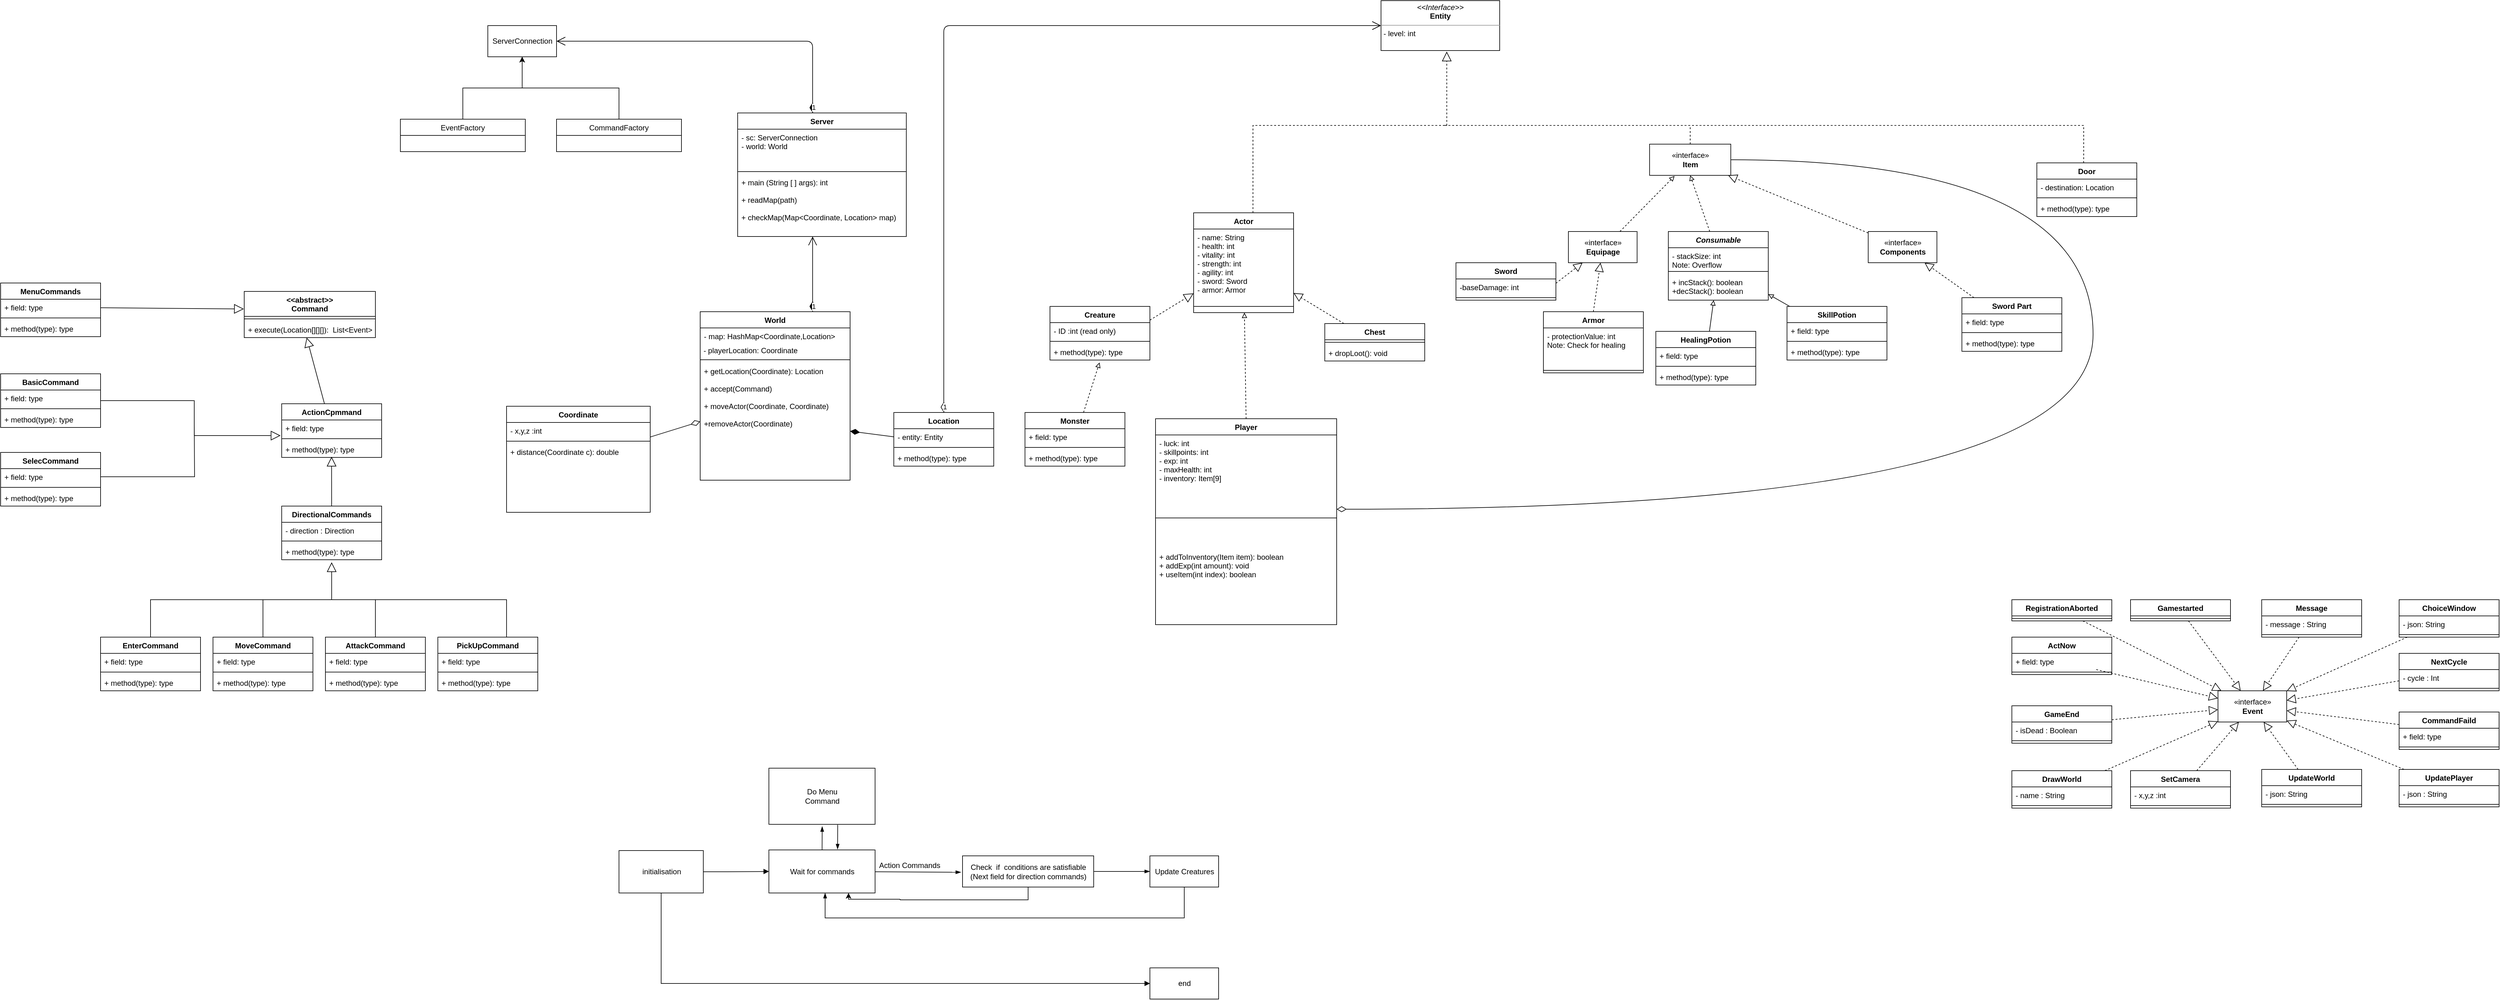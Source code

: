 <mxfile version="13.6.2" type="device"><diagram id="C5RBs43oDa-KdzZeNtuy" name="Page-1"><mxGraphModel dx="4024" dy="2539" grid="1" gridSize="10" guides="1" tooltips="1" connect="1" arrows="1" fold="1" page="1" pageScale="1" pageWidth="827" pageHeight="1169" math="0" shadow="0"><root><mxCell id="WIyWlLk6GJQsqaUBKTNV-0"/><mxCell id="WIyWlLk6GJQsqaUBKTNV-1" parent="WIyWlLk6GJQsqaUBKTNV-0"/><mxCell id="KZ5JGKa33A5EpXaY1NC--66" style="edgeStyle=none;rounded=0;orthogonalLoop=1;jettySize=auto;html=1;exitX=0.5;exitY=0;exitDx=0;exitDy=0;dashed=1;startArrow=none;startFill=0;endArrow=block;endFill=0;" parent="WIyWlLk6GJQsqaUBKTNV-1" source="zkfFHV4jXpPFQw0GAbJ--0" target="iextMNMBxrg2Gx-M639o-9" edge="1"><mxGeometry relative="1" as="geometry"><mxPoint x="432.0" y="80" as="targetPoint"/></mxGeometry></mxCell><mxCell id="KZ5JGKa33A5EpXaY1NC--44" value="&lt;p style=&quot;margin: 0px ; margin-top: 4px ; text-align: center&quot;&gt;&lt;i&gt;&amp;lt;&amp;lt;Interface&amp;gt;&amp;gt;&lt;/i&gt;&lt;br&gt;&lt;b&gt;Entity&lt;/b&gt;&lt;/p&gt;&lt;hr size=&quot;1&quot;&gt;&lt;p style=&quot;margin: 0px ; margin-left: 4px&quot;&gt;-&lt;span&gt;&amp;nbsp;level: int&lt;/span&gt;&lt;/p&gt;" style="verticalAlign=top;align=left;overflow=fill;fontSize=12;fontFamily=Helvetica;html=1;" parent="WIyWlLk6GJQsqaUBKTNV-1" vertex="1"><mxGeometry x="650" y="-540" width="190" height="80" as="geometry"/></mxCell><mxCell id="KZ5JGKa33A5EpXaY1NC--154" style="edgeStyle=orthogonalEdgeStyle;rounded=0;orthogonalLoop=1;jettySize=auto;html=1;entryX=0.554;entryY=1.02;entryDx=0;entryDy=0;entryPerimeter=0;dashed=1;startArrow=none;startFill=0;endArrow=block;endFill=0;endSize=13;strokeWidth=1;" parent="WIyWlLk6GJQsqaUBKTNV-1" source="iextMNMBxrg2Gx-M639o-9" target="KZ5JGKa33A5EpXaY1NC--44" edge="1"><mxGeometry relative="1" as="geometry"><Array as="points"><mxPoint x="445" y="-340"/><mxPoint x="755" y="-340"/></Array><mxPoint x="445" y="-330" as="sourcePoint"/></mxGeometry></mxCell><mxCell id="KZ5JGKa33A5EpXaY1NC--155" style="edgeStyle=orthogonalEdgeStyle;rounded=0;orthogonalLoop=1;jettySize=auto;html=1;dashed=1;startArrow=none;startFill=0;endArrow=none;endFill=0;endSize=13;strokeWidth=1;" parent="WIyWlLk6GJQsqaUBKTNV-1" source="KZ5JGKa33A5EpXaY1NC--56" edge="1"><mxGeometry relative="1" as="geometry"><mxPoint x="750" y="-340" as="targetPoint"/><Array as="points"><mxPoint x="1145" y="-340"/><mxPoint x="750" y="-340"/></Array></mxGeometry></mxCell><mxCell id="KZ5JGKa33A5EpXaY1NC--210" style="edgeStyle=orthogonalEdgeStyle;rounded=0;orthogonalLoop=1;jettySize=auto;html=1;startArrow=none;startFill=0;endArrow=diamondThin;endFill=0;endSize=13;strokeWidth=1;curved=1;" parent="WIyWlLk6GJQsqaUBKTNV-1" source="KZ5JGKa33A5EpXaY1NC--56" target="zkfFHV4jXpPFQw0GAbJ--0" edge="1"><mxGeometry relative="1" as="geometry"><mxPoint x="790" y="330" as="targetPoint"/><Array as="points"><mxPoint x="1790" y="-285"/><mxPoint x="1790" y="275"/></Array></mxGeometry></mxCell><mxCell id="KZ5JGKa33A5EpXaY1NC--56" value="«interface»&lt;br&gt;&lt;b&gt;Item&lt;/b&gt;" style="html=1;" parent="WIyWlLk6GJQsqaUBKTNV-1" vertex="1"><mxGeometry x="1080" y="-310" width="130" height="50" as="geometry"/></mxCell><mxCell id="KZ5JGKa33A5EpXaY1NC--63" style="edgeStyle=none;rounded=0;orthogonalLoop=1;jettySize=auto;html=1;entryX=0.5;entryY=1;entryDx=0;entryDy=0;dashed=1;startArrow=none;startFill=0;endArrow=block;endFill=0;" parent="WIyWlLk6GJQsqaUBKTNV-1" target="KZ5JGKa33A5EpXaY1NC--56" edge="1"><mxGeometry relative="1" as="geometry"><mxPoint x="1176.304" y="-170" as="sourcePoint"/></mxGeometry></mxCell><mxCell id="KZ5JGKa33A5EpXaY1NC--62" style="edgeStyle=none;rounded=0;orthogonalLoop=1;jettySize=auto;html=1;exitX=0.75;exitY=0;exitDx=0;exitDy=0;dashed=1;startArrow=none;startFill=0;endArrow=block;endFill=0;" parent="WIyWlLk6GJQsqaUBKTNV-1" source="KZ5JGKa33A5EpXaY1NC--61" edge="1"><mxGeometry relative="1" as="geometry"><mxPoint x="1120" y="-259" as="targetPoint"/></mxGeometry></mxCell><mxCell id="KZ5JGKa33A5EpXaY1NC--61" value="«interface»&lt;br&gt;&lt;b&gt;Equipage&lt;/b&gt;" style="html=1;" parent="WIyWlLk6GJQsqaUBKTNV-1" vertex="1"><mxGeometry x="950" y="-170" width="110" height="50" as="geometry"/></mxCell><mxCell id="KZ5JGKa33A5EpXaY1NC--73" style="edgeStyle=none;rounded=0;orthogonalLoop=1;jettySize=auto;html=1;dashed=1;startArrow=none;startFill=0;endArrow=block;endFill=0;entryX=0.496;entryY=1.148;entryDx=0;entryDy=0;entryPerimeter=0;jumpSize=13;" parent="WIyWlLk6GJQsqaUBKTNV-1" source="KZ5JGKa33A5EpXaY1NC--69" edge="1" target="KZ5JGKa33A5EpXaY1NC--206"><mxGeometry relative="1" as="geometry"><mxPoint x="125" y="18" as="targetPoint"/></mxGeometry></mxCell><mxCell id="KZ5JGKa33A5EpXaY1NC--79" style="edgeStyle=none;rounded=0;orthogonalLoop=1;jettySize=auto;html=1;startArrow=none;startFill=0;endArrow=block;endFill=0;" parent="WIyWlLk6GJQsqaUBKTNV-1" source="KZ5JGKa33A5EpXaY1NC--75" target="iextMNMBxrg2Gx-M639o-35" edge="1"><mxGeometry relative="1" as="geometry"><mxPoint x="1177.08" y="-117" as="targetPoint"/></mxGeometry></mxCell><mxCell id="KZ5JGKa33A5EpXaY1NC--84" style="edgeStyle=none;rounded=0;orthogonalLoop=1;jettySize=auto;html=1;startArrow=none;startFill=0;endArrow=block;endFill=0;" parent="WIyWlLk6GJQsqaUBKTNV-1" source="KZ5JGKa33A5EpXaY1NC--80" target="iextMNMBxrg2Gx-M639o-35" edge="1"><mxGeometry relative="1" as="geometry"><mxPoint x="1196" y="-114" as="targetPoint"/></mxGeometry></mxCell><mxCell id="KZ5JGKa33A5EpXaY1NC--156" style="edgeStyle=orthogonalEdgeStyle;rounded=0;orthogonalLoop=1;jettySize=auto;html=1;dashed=1;startArrow=none;startFill=0;endArrow=none;endFill=0;endSize=13;strokeWidth=1;" parent="WIyWlLk6GJQsqaUBKTNV-1" edge="1"><mxGeometry relative="1" as="geometry"><mxPoint x="1140" y="-340" as="targetPoint"/><mxPoint x="1775" y="-280" as="sourcePoint"/><Array as="points"><mxPoint x="1775" y="-340"/><mxPoint x="1150" y="-340"/></Array></mxGeometry></mxCell><mxCell id="KZ5JGKa33A5EpXaY1NC--128" style="edgeStyle=orthogonalEdgeStyle;rounded=0;orthogonalLoop=1;jettySize=auto;html=1;exitX=0.5;exitY=0;exitDx=0;exitDy=0;startArrow=none;startFill=0;endArrow=block;endFill=0;endSize=13;" parent="WIyWlLk6GJQsqaUBKTNV-1" source="KZ5JGKa33A5EpXaY1NC--122" edge="1"><mxGeometry relative="1" as="geometry"><mxPoint x="-1030" y="360" as="targetPoint"/><Array as="points"><mxPoint x="-1320" y="420"/><mxPoint x="-1030" y="420"/></Array></mxGeometry></mxCell><mxCell id="KZ5JGKa33A5EpXaY1NC--134" style="edgeStyle=orthogonalEdgeStyle;rounded=0;orthogonalLoop=1;jettySize=auto;html=1;exitX=0.5;exitY=0;exitDx=0;exitDy=0;startArrow=none;startFill=0;endArrow=none;endFill=0;endSize=10;strokeWidth=1;" parent="WIyWlLk6GJQsqaUBKTNV-1" source="KZ5JGKa33A5EpXaY1NC--129" edge="1"><mxGeometry relative="1" as="geometry"><mxPoint x="-1140" y="420" as="targetPoint"/></mxGeometry></mxCell><mxCell id="KZ5JGKa33A5EpXaY1NC--141" style="edgeStyle=orthogonalEdgeStyle;rounded=0;orthogonalLoop=1;jettySize=auto;html=1;exitX=0.5;exitY=0;exitDx=0;exitDy=0;startArrow=none;startFill=0;endArrow=none;endFill=0;endSize=10;strokeWidth=1;" parent="WIyWlLk6GJQsqaUBKTNV-1" source="KZ5JGKa33A5EpXaY1NC--136" edge="1"><mxGeometry relative="1" as="geometry"><mxPoint x="-1030" y="420" as="targetPoint"/><Array as="points"><mxPoint x="-960" y="420"/></Array></mxGeometry></mxCell><mxCell id="KZ5JGKa33A5EpXaY1NC--146" style="edgeStyle=orthogonalEdgeStyle;rounded=0;orthogonalLoop=1;jettySize=auto;html=1;startArrow=none;startFill=0;endArrow=none;endFill=0;endSize=10;strokeWidth=1;" parent="WIyWlLk6GJQsqaUBKTNV-1" source="KZ5JGKa33A5EpXaY1NC--142" edge="1"><mxGeometry relative="1" as="geometry"><mxPoint x="-960" y="420" as="targetPoint"/><Array as="points"><mxPoint x="-750" y="420"/></Array></mxGeometry></mxCell><mxCell id="KZ5JGKa33A5EpXaY1NC--151" style="rounded=0;orthogonalLoop=1;jettySize=auto;html=1;startArrow=none;startFill=0;endArrow=block;endFill=0;endSize=13;strokeWidth=1;entryX=-0.003;entryY=0.38;entryDx=0;entryDy=0;entryPerimeter=0;" parent="WIyWlLk6GJQsqaUBKTNV-1" source="KZ5JGKa33A5EpXaY1NC--148" edge="1" target="KZ5JGKa33A5EpXaY1NC--113"><mxGeometry relative="1" as="geometry"><mxPoint x="-1170" y="-54.5" as="targetPoint"/></mxGeometry></mxCell><mxCell id="KZ5JGKa33A5EpXaY1NC--147" value="MenuCommands" style="swimlane;fontStyle=1;align=center;verticalAlign=top;childLayout=stackLayout;horizontal=1;startSize=26;horizontalStack=0;resizeParent=1;resizeParentMax=0;resizeLast=0;collapsible=1;marginBottom=0;" parent="WIyWlLk6GJQsqaUBKTNV-1" vertex="1"><mxGeometry x="-1560" y="-87.5" width="160" height="86" as="geometry"/></mxCell><mxCell id="KZ5JGKa33A5EpXaY1NC--148" value="+ field: type" style="text;strokeColor=none;fillColor=none;align=left;verticalAlign=top;spacingLeft=4;spacingRight=4;overflow=hidden;rotatable=0;points=[[0,0.5],[1,0.5]];portConstraint=eastwest;" parent="KZ5JGKa33A5EpXaY1NC--147" vertex="1"><mxGeometry y="26" width="160" height="26" as="geometry"/></mxCell><mxCell id="KZ5JGKa33A5EpXaY1NC--149" value="" style="line;strokeWidth=1;fillColor=none;align=left;verticalAlign=middle;spacingTop=-1;spacingLeft=3;spacingRight=3;rotatable=0;labelPosition=right;points=[];portConstraint=eastwest;" parent="KZ5JGKa33A5EpXaY1NC--147" vertex="1"><mxGeometry y="52" width="160" height="8" as="geometry"/></mxCell><mxCell id="KZ5JGKa33A5EpXaY1NC--150" value="+ method(type): type" style="text;strokeColor=none;fillColor=none;align=left;verticalAlign=top;spacingLeft=4;spacingRight=4;overflow=hidden;rotatable=0;points=[[0,0.5],[1,0.5]];portConstraint=eastwest;" parent="KZ5JGKa33A5EpXaY1NC--147" vertex="1"><mxGeometry y="60" width="160" height="26" as="geometry"/></mxCell><mxCell id="KZ5JGKa33A5EpXaY1NC--162" style="edgeStyle=none;rounded=0;orthogonalLoop=1;jettySize=auto;html=1;entryX=0.499;entryY=0.958;entryDx=0;entryDy=0;entryPerimeter=0;startArrow=none;startFill=0;endArrow=block;endFill=0;endSize=13;strokeWidth=1;" parent="WIyWlLk6GJQsqaUBKTNV-1" source="KZ5JGKa33A5EpXaY1NC--117" target="KZ5JGKa33A5EpXaY1NC--160" edge="1"><mxGeometry relative="1" as="geometry"/></mxCell><mxCell id="KZ5JGKa33A5EpXaY1NC--117" value="DirectionalCommands" style="swimlane;fontStyle=1;align=center;verticalAlign=top;childLayout=stackLayout;horizontal=1;startSize=26;horizontalStack=0;resizeParent=1;resizeParentMax=0;resizeLast=0;collapsible=1;marginBottom=0;" parent="WIyWlLk6GJQsqaUBKTNV-1" vertex="1"><mxGeometry x="-1110" y="270" width="160" height="86" as="geometry"/></mxCell><mxCell id="KZ5JGKa33A5EpXaY1NC--118" value="- direction : Direction" style="text;strokeColor=none;fillColor=none;align=left;verticalAlign=top;spacingLeft=4;spacingRight=4;overflow=hidden;rotatable=0;points=[[0,0.5],[1,0.5]];portConstraint=eastwest;" parent="KZ5JGKa33A5EpXaY1NC--117" vertex="1"><mxGeometry y="26" width="160" height="26" as="geometry"/></mxCell><mxCell id="KZ5JGKa33A5EpXaY1NC--119" value="" style="line;strokeWidth=1;fillColor=none;align=left;verticalAlign=middle;spacingTop=-1;spacingLeft=3;spacingRight=3;rotatable=0;labelPosition=right;points=[];portConstraint=eastwest;" parent="KZ5JGKa33A5EpXaY1NC--117" vertex="1"><mxGeometry y="52" width="160" height="8" as="geometry"/></mxCell><mxCell id="KZ5JGKa33A5EpXaY1NC--120" value="+ method(type): type" style="text;strokeColor=none;fillColor=none;align=left;verticalAlign=top;spacingLeft=4;spacingRight=4;overflow=hidden;rotatable=0;points=[[0,0.5],[1,0.5]];portConstraint=eastwest;" parent="KZ5JGKa33A5EpXaY1NC--117" vertex="1"><mxGeometry y="60" width="160" height="26" as="geometry"/></mxCell><mxCell id="KZ5JGKa33A5EpXaY1NC--122" value="EnterCommand" style="swimlane;fontStyle=1;align=center;verticalAlign=top;childLayout=stackLayout;horizontal=1;startSize=26;horizontalStack=0;resizeParent=1;resizeParentMax=0;resizeLast=0;collapsible=1;marginBottom=0;" parent="WIyWlLk6GJQsqaUBKTNV-1" vertex="1"><mxGeometry x="-1400" y="480" width="160" height="86" as="geometry"/></mxCell><mxCell id="KZ5JGKa33A5EpXaY1NC--123" value="+ field: type" style="text;strokeColor=none;fillColor=none;align=left;verticalAlign=top;spacingLeft=4;spacingRight=4;overflow=hidden;rotatable=0;points=[[0,0.5],[1,0.5]];portConstraint=eastwest;" parent="KZ5JGKa33A5EpXaY1NC--122" vertex="1"><mxGeometry y="26" width="160" height="26" as="geometry"/></mxCell><mxCell id="KZ5JGKa33A5EpXaY1NC--124" value="" style="line;strokeWidth=1;fillColor=none;align=left;verticalAlign=middle;spacingTop=-1;spacingLeft=3;spacingRight=3;rotatable=0;labelPosition=right;points=[];portConstraint=eastwest;" parent="KZ5JGKa33A5EpXaY1NC--122" vertex="1"><mxGeometry y="52" width="160" height="8" as="geometry"/></mxCell><mxCell id="KZ5JGKa33A5EpXaY1NC--125" value="+ method(type): type" style="text;strokeColor=none;fillColor=none;align=left;verticalAlign=top;spacingLeft=4;spacingRight=4;overflow=hidden;rotatable=0;points=[[0,0.5],[1,0.5]];portConstraint=eastwest;" parent="KZ5JGKa33A5EpXaY1NC--122" vertex="1"><mxGeometry y="60" width="160" height="26" as="geometry"/></mxCell><mxCell id="KZ5JGKa33A5EpXaY1NC--129" value="MoveCommand" style="swimlane;fontStyle=1;align=center;verticalAlign=top;childLayout=stackLayout;horizontal=1;startSize=26;horizontalStack=0;resizeParent=1;resizeParentMax=0;resizeLast=0;collapsible=1;marginBottom=0;" parent="WIyWlLk6GJQsqaUBKTNV-1" vertex="1"><mxGeometry x="-1220" y="480" width="160" height="86" as="geometry"/></mxCell><mxCell id="KZ5JGKa33A5EpXaY1NC--130" value="+ field: type" style="text;strokeColor=none;fillColor=none;align=left;verticalAlign=top;spacingLeft=4;spacingRight=4;overflow=hidden;rotatable=0;points=[[0,0.5],[1,0.5]];portConstraint=eastwest;" parent="KZ5JGKa33A5EpXaY1NC--129" vertex="1"><mxGeometry y="26" width="160" height="26" as="geometry"/></mxCell><mxCell id="KZ5JGKa33A5EpXaY1NC--131" value="" style="line;strokeWidth=1;fillColor=none;align=left;verticalAlign=middle;spacingTop=-1;spacingLeft=3;spacingRight=3;rotatable=0;labelPosition=right;points=[];portConstraint=eastwest;" parent="KZ5JGKa33A5EpXaY1NC--129" vertex="1"><mxGeometry y="52" width="160" height="8" as="geometry"/></mxCell><mxCell id="KZ5JGKa33A5EpXaY1NC--132" value="+ method(type): type" style="text;strokeColor=none;fillColor=none;align=left;verticalAlign=top;spacingLeft=4;spacingRight=4;overflow=hidden;rotatable=0;points=[[0,0.5],[1,0.5]];portConstraint=eastwest;" parent="KZ5JGKa33A5EpXaY1NC--129" vertex="1"><mxGeometry y="60" width="160" height="26" as="geometry"/></mxCell><mxCell id="KZ5JGKa33A5EpXaY1NC--136" value="AttackCommand" style="swimlane;fontStyle=1;align=center;verticalAlign=top;childLayout=stackLayout;horizontal=1;startSize=26;horizontalStack=0;resizeParent=1;resizeParentMax=0;resizeLast=0;collapsible=1;marginBottom=0;" parent="WIyWlLk6GJQsqaUBKTNV-1" vertex="1"><mxGeometry x="-1040" y="480" width="160" height="86" as="geometry"/></mxCell><mxCell id="KZ5JGKa33A5EpXaY1NC--137" value="+ field: type" style="text;strokeColor=none;fillColor=none;align=left;verticalAlign=top;spacingLeft=4;spacingRight=4;overflow=hidden;rotatable=0;points=[[0,0.5],[1,0.5]];portConstraint=eastwest;" parent="KZ5JGKa33A5EpXaY1NC--136" vertex="1"><mxGeometry y="26" width="160" height="26" as="geometry"/></mxCell><mxCell id="KZ5JGKa33A5EpXaY1NC--138" value="" style="line;strokeWidth=1;fillColor=none;align=left;verticalAlign=middle;spacingTop=-1;spacingLeft=3;spacingRight=3;rotatable=0;labelPosition=right;points=[];portConstraint=eastwest;" parent="KZ5JGKa33A5EpXaY1NC--136" vertex="1"><mxGeometry y="52" width="160" height="8" as="geometry"/></mxCell><mxCell id="KZ5JGKa33A5EpXaY1NC--139" value="+ method(type): type" style="text;strokeColor=none;fillColor=none;align=left;verticalAlign=top;spacingLeft=4;spacingRight=4;overflow=hidden;rotatable=0;points=[[0,0.5],[1,0.5]];portConstraint=eastwest;" parent="KZ5JGKa33A5EpXaY1NC--136" vertex="1"><mxGeometry y="60" width="160" height="26" as="geometry"/></mxCell><mxCell id="KZ5JGKa33A5EpXaY1NC--142" value="PickUpCommand" style="swimlane;fontStyle=1;align=center;verticalAlign=top;childLayout=stackLayout;horizontal=1;startSize=26;horizontalStack=0;resizeParent=1;resizeParentMax=0;resizeLast=0;collapsible=1;marginBottom=0;" parent="WIyWlLk6GJQsqaUBKTNV-1" vertex="1"><mxGeometry x="-860" y="480" width="160" height="86" as="geometry"/></mxCell><mxCell id="KZ5JGKa33A5EpXaY1NC--143" value="+ field: type" style="text;strokeColor=none;fillColor=none;align=left;verticalAlign=top;spacingLeft=4;spacingRight=4;overflow=hidden;rotatable=0;points=[[0,0.5],[1,0.5]];portConstraint=eastwest;" parent="KZ5JGKa33A5EpXaY1NC--142" vertex="1"><mxGeometry y="26" width="160" height="26" as="geometry"/></mxCell><mxCell id="KZ5JGKa33A5EpXaY1NC--144" value="" style="line;strokeWidth=1;fillColor=none;align=left;verticalAlign=middle;spacingTop=-1;spacingLeft=3;spacingRight=3;rotatable=0;labelPosition=right;points=[];portConstraint=eastwest;" parent="KZ5JGKa33A5EpXaY1NC--142" vertex="1"><mxGeometry y="52" width="160" height="8" as="geometry"/></mxCell><mxCell id="KZ5JGKa33A5EpXaY1NC--145" value="+ method(type): type" style="text;strokeColor=none;fillColor=none;align=left;verticalAlign=top;spacingLeft=4;spacingRight=4;overflow=hidden;rotatable=0;points=[[0,0.5],[1,0.5]];portConstraint=eastwest;" parent="KZ5JGKa33A5EpXaY1NC--142" vertex="1"><mxGeometry y="60" width="160" height="26" as="geometry"/></mxCell><mxCell id="KZ5JGKa33A5EpXaY1NC--161" style="rounded=0;orthogonalLoop=1;jettySize=auto;html=1;startArrow=none;startFill=0;endArrow=block;endFill=0;endSize=13;strokeWidth=1;" parent="WIyWlLk6GJQsqaUBKTNV-1" source="KZ5JGKa33A5EpXaY1NC--157" edge="1"><mxGeometry relative="1" as="geometry"><mxPoint x="-1070" as="targetPoint"/></mxGeometry></mxCell><mxCell id="KZ5JGKa33A5EpXaY1NC--157" value="ActionCpmmand" style="swimlane;fontStyle=1;align=center;verticalAlign=top;childLayout=stackLayout;horizontal=1;startSize=26;horizontalStack=0;resizeParent=1;resizeParentMax=0;resizeLast=0;collapsible=1;marginBottom=0;" parent="WIyWlLk6GJQsqaUBKTNV-1" vertex="1"><mxGeometry x="-1110" y="106" width="160" height="86" as="geometry"/></mxCell><mxCell id="KZ5JGKa33A5EpXaY1NC--158" value="+ field: type" style="text;strokeColor=none;fillColor=none;align=left;verticalAlign=top;spacingLeft=4;spacingRight=4;overflow=hidden;rotatable=0;points=[[0,0.5],[1,0.5]];portConstraint=eastwest;" parent="KZ5JGKa33A5EpXaY1NC--157" vertex="1"><mxGeometry y="26" width="160" height="26" as="geometry"/></mxCell><mxCell id="KZ5JGKa33A5EpXaY1NC--159" value="" style="line;strokeWidth=1;fillColor=none;align=left;verticalAlign=middle;spacingTop=-1;spacingLeft=3;spacingRight=3;rotatable=0;labelPosition=right;points=[];portConstraint=eastwest;" parent="KZ5JGKa33A5EpXaY1NC--157" vertex="1"><mxGeometry y="52" width="160" height="8" as="geometry"/></mxCell><mxCell id="KZ5JGKa33A5EpXaY1NC--160" value="+ method(type): type" style="text;strokeColor=none;fillColor=none;align=left;verticalAlign=top;spacingLeft=4;spacingRight=4;overflow=hidden;rotatable=0;points=[[0,0.5],[1,0.5]];portConstraint=eastwest;" parent="KZ5JGKa33A5EpXaY1NC--157" vertex="1"><mxGeometry y="60" width="160" height="26" as="geometry"/></mxCell><mxCell id="KZ5JGKa33A5EpXaY1NC--163" value="SelecCommand" style="swimlane;fontStyle=1;align=center;verticalAlign=top;childLayout=stackLayout;horizontal=1;startSize=26;horizontalStack=0;resizeParent=1;resizeParentMax=0;resizeLast=0;collapsible=1;marginBottom=0;" parent="WIyWlLk6GJQsqaUBKTNV-1" vertex="1"><mxGeometry x="-1560" y="184" width="160" height="86" as="geometry"/></mxCell><mxCell id="KZ5JGKa33A5EpXaY1NC--164" value="+ field: type" style="text;strokeColor=none;fillColor=none;align=left;verticalAlign=top;spacingLeft=4;spacingRight=4;overflow=hidden;rotatable=0;points=[[0,0.5],[1,0.5]];portConstraint=eastwest;" parent="KZ5JGKa33A5EpXaY1NC--163" vertex="1"><mxGeometry y="26" width="160" height="26" as="geometry"/></mxCell><mxCell id="KZ5JGKa33A5EpXaY1NC--165" value="" style="line;strokeWidth=1;fillColor=none;align=left;verticalAlign=middle;spacingTop=-1;spacingLeft=3;spacingRight=3;rotatable=0;labelPosition=right;points=[];portConstraint=eastwest;" parent="KZ5JGKa33A5EpXaY1NC--163" vertex="1"><mxGeometry y="52" width="160" height="8" as="geometry"/></mxCell><mxCell id="KZ5JGKa33A5EpXaY1NC--166" value="+ method(type): type" style="text;strokeColor=none;fillColor=none;align=left;verticalAlign=top;spacingLeft=4;spacingRight=4;overflow=hidden;rotatable=0;points=[[0,0.5],[1,0.5]];portConstraint=eastwest;" parent="KZ5JGKa33A5EpXaY1NC--163" vertex="1"><mxGeometry y="60" width="160" height="26" as="geometry"/></mxCell><mxCell id="KZ5JGKa33A5EpXaY1NC--171" style="edgeStyle=orthogonalEdgeStyle;rounded=0;orthogonalLoop=1;jettySize=auto;html=1;entryX=-0.012;entryY=0.962;entryDx=0;entryDy=0;entryPerimeter=0;startArrow=none;startFill=0;endArrow=block;endFill=0;endSize=13;strokeWidth=1;" parent="WIyWlLk6GJQsqaUBKTNV-1" source="KZ5JGKa33A5EpXaY1NC--167" target="KZ5JGKa33A5EpXaY1NC--158" edge="1"><mxGeometry relative="1" as="geometry"><Array as="points"><mxPoint x="-1250" y="101"/><mxPoint x="-1250" y="157"/></Array></mxGeometry></mxCell><mxCell id="KZ5JGKa33A5EpXaY1NC--167" value="BasicCommand" style="swimlane;fontStyle=1;align=center;verticalAlign=top;childLayout=stackLayout;horizontal=1;startSize=26;horizontalStack=0;resizeParent=1;resizeParentMax=0;resizeLast=0;collapsible=1;marginBottom=0;" parent="WIyWlLk6GJQsqaUBKTNV-1" vertex="1"><mxGeometry x="-1560" y="58" width="160" height="86" as="geometry"/></mxCell><mxCell id="KZ5JGKa33A5EpXaY1NC--168" value="+ field: type" style="text;strokeColor=none;fillColor=none;align=left;verticalAlign=top;spacingLeft=4;spacingRight=4;overflow=hidden;rotatable=0;points=[[0,0.5],[1,0.5]];portConstraint=eastwest;" parent="KZ5JGKa33A5EpXaY1NC--167" vertex="1"><mxGeometry y="26" width="160" height="26" as="geometry"/></mxCell><mxCell id="KZ5JGKa33A5EpXaY1NC--169" value="" style="line;strokeWidth=1;fillColor=none;align=left;verticalAlign=middle;spacingTop=-1;spacingLeft=3;spacingRight=3;rotatable=0;labelPosition=right;points=[];portConstraint=eastwest;" parent="KZ5JGKa33A5EpXaY1NC--167" vertex="1"><mxGeometry y="52" width="160" height="8" as="geometry"/></mxCell><mxCell id="KZ5JGKa33A5EpXaY1NC--170" value="+ method(type): type" style="text;strokeColor=none;fillColor=none;align=left;verticalAlign=top;spacingLeft=4;spacingRight=4;overflow=hidden;rotatable=0;points=[[0,0.5],[1,0.5]];portConstraint=eastwest;" parent="KZ5JGKa33A5EpXaY1NC--167" vertex="1"><mxGeometry y="60" width="160" height="26" as="geometry"/></mxCell><mxCell id="KZ5JGKa33A5EpXaY1NC--172" style="edgeStyle=orthogonalEdgeStyle;rounded=0;orthogonalLoop=1;jettySize=auto;html=1;startArrow=none;startFill=0;endArrow=none;endFill=0;endSize=13;strokeWidth=1;" parent="WIyWlLk6GJQsqaUBKTNV-1" source="KZ5JGKa33A5EpXaY1NC--164" edge="1"><mxGeometry relative="1" as="geometry"><mxPoint x="-1250" y="140" as="targetPoint"/></mxGeometry></mxCell><mxCell id="KZ5JGKa33A5EpXaY1NC--177" style="edgeStyle=none;rounded=0;orthogonalLoop=1;jettySize=auto;html=1;startArrow=none;startFill=0;endArrow=blockThin;endFill=1;endSize=6;strokeWidth=1;exitX=0.648;exitY=1.009;exitDx=0;exitDy=0;exitPerimeter=0;" parent="WIyWlLk6GJQsqaUBKTNV-1" source="KZ5JGKa33A5EpXaY1NC--173" edge="1"><mxGeometry relative="1" as="geometry"><mxPoint x="-220" y="820" as="targetPoint"/></mxGeometry></mxCell><mxCell id="KZ5JGKa33A5EpXaY1NC--173" value="Do Menu&lt;br&gt;Command" style="html=1;" parent="WIyWlLk6GJQsqaUBKTNV-1" vertex="1"><mxGeometry x="-330" y="690" width="170" height="90" as="geometry"/></mxCell><mxCell id="KZ5JGKa33A5EpXaY1NC--176" style="rounded=0;orthogonalLoop=1;jettySize=auto;html=1;entryX=0.502;entryY=1.036;entryDx=0;entryDy=0;entryPerimeter=0;startArrow=none;startFill=0;endArrow=blockThin;endFill=1;endSize=6;strokeWidth=1;" parent="WIyWlLk6GJQsqaUBKTNV-1" source="KZ5JGKa33A5EpXaY1NC--174" target="KZ5JGKa33A5EpXaY1NC--173" edge="1"><mxGeometry relative="1" as="geometry"/></mxCell><mxCell id="KZ5JGKa33A5EpXaY1NC--178" style="edgeStyle=none;rounded=0;orthogonalLoop=1;jettySize=auto;html=1;entryX=-0.012;entryY=0.526;entryDx=0;entryDy=0;entryPerimeter=0;startArrow=none;startFill=0;endArrow=blockThin;endFill=1;endSize=6;strokeWidth=1;" parent="WIyWlLk6GJQsqaUBKTNV-1" source="KZ5JGKa33A5EpXaY1NC--174" target="KZ5JGKa33A5EpXaY1NC--175" edge="1"><mxGeometry relative="1" as="geometry"/></mxCell><mxCell id="KZ5JGKa33A5EpXaY1NC--174" value="Wait for commands" style="html=1;" parent="WIyWlLk6GJQsqaUBKTNV-1" vertex="1"><mxGeometry x="-330" y="821" width="170" height="69" as="geometry"/></mxCell><mxCell id="KZ5JGKa33A5EpXaY1NC--181" style="edgeStyle=none;rounded=0;orthogonalLoop=1;jettySize=auto;html=1;entryX=0;entryY=0.5;entryDx=0;entryDy=0;startArrow=none;startFill=0;endArrow=blockThin;endFill=1;endSize=6;strokeWidth=1;" parent="WIyWlLk6GJQsqaUBKTNV-1" source="KZ5JGKa33A5EpXaY1NC--175" target="KZ5JGKa33A5EpXaY1NC--180" edge="1"><mxGeometry relative="1" as="geometry"/></mxCell><mxCell id="N-Wgpf2Oh_jgyRr3Mvrq-0" style="edgeStyle=orthogonalEdgeStyle;rounded=0;orthogonalLoop=1;jettySize=auto;html=1;exitX=0.5;exitY=1;exitDx=0;exitDy=0;entryX=0.75;entryY=1;entryDx=0;entryDy=0;" parent="WIyWlLk6GJQsqaUBKTNV-1" source="KZ5JGKa33A5EpXaY1NC--175" target="KZ5JGKa33A5EpXaY1NC--174" edge="1"><mxGeometry relative="1" as="geometry"><mxPoint x="-220" y="920" as="targetPoint"/><Array as="points"><mxPoint x="85" y="901"/><mxPoint x="-120" y="901"/><mxPoint x="-202" y="900"/></Array></mxGeometry></mxCell><mxCell id="KZ5JGKa33A5EpXaY1NC--175" value="Check&amp;nbsp; if&amp;nbsp; conditions are satisfiable&lt;br&gt;(Next field for direction commands)" style="html=1;" parent="WIyWlLk6GJQsqaUBKTNV-1" vertex="1"><mxGeometry x="-20" y="830.5" width="210" height="50" as="geometry"/></mxCell><mxCell id="KZ5JGKa33A5EpXaY1NC--179" value="Action Commands" style="text;html=1;align=center;verticalAlign=middle;resizable=0;points=[];autosize=1;" parent="WIyWlLk6GJQsqaUBKTNV-1" vertex="1"><mxGeometry x="-160" y="836" width="110" height="20" as="geometry"/></mxCell><mxCell id="KZ5JGKa33A5EpXaY1NC--182" style="edgeStyle=orthogonalEdgeStyle;rounded=0;orthogonalLoop=1;jettySize=auto;html=1;exitX=0.5;exitY=1;exitDx=0;exitDy=0;startArrow=none;startFill=0;endArrow=blockThin;endFill=1;endSize=6;strokeWidth=1;" parent="WIyWlLk6GJQsqaUBKTNV-1" source="KZ5JGKa33A5EpXaY1NC--180" edge="1"><mxGeometry relative="1" as="geometry"><mxPoint x="-240" y="890" as="targetPoint"/><Array as="points"><mxPoint x="335" y="930"/><mxPoint x="-240" y="930"/></Array></mxGeometry></mxCell><mxCell id="KZ5JGKa33A5EpXaY1NC--180" value="Update Creatures" style="html=1;" parent="WIyWlLk6GJQsqaUBKTNV-1" vertex="1"><mxGeometry x="280" y="830.5" width="110" height="50" as="geometry"/></mxCell><mxCell id="iextMNMBxrg2Gx-M639o-80" style="edgeStyle=orthogonalEdgeStyle;rounded=0;orthogonalLoop=1;jettySize=auto;html=1;entryX=0.5;entryY=1;entryDx=0;entryDy=0;" parent="WIyWlLk6GJQsqaUBKTNV-1" source="KZ5JGKa33A5EpXaY1NC--193" target="iextMNMBxrg2Gx-M639o-77" edge="1"><mxGeometry relative="1" as="geometry"/></mxCell><mxCell id="KZ5JGKa33A5EpXaY1NC--193" value="EventFactory" style="swimlane;fontStyle=0;childLayout=stackLayout;horizontal=1;startSize=26;fillColor=none;horizontalStack=0;resizeParent=1;resizeParentMax=0;resizeLast=0;collapsible=1;marginBottom=0;" parent="WIyWlLk6GJQsqaUBKTNV-1" vertex="1"><mxGeometry x="-920" y="-350" width="200" height="52" as="geometry"/></mxCell><mxCell id="KZ5JGKa33A5EpXaY1NC--184" value="Server" style="swimlane;fontStyle=1;align=center;verticalAlign=top;childLayout=stackLayout;horizontal=1;startSize=26;horizontalStack=0;resizeParent=1;resizeParentMax=0;resizeLast=0;collapsible=1;marginBottom=0;" parent="WIyWlLk6GJQsqaUBKTNV-1" vertex="1"><mxGeometry x="-380" y="-360" width="270" height="198" as="geometry"/></mxCell><mxCell id="KZ5JGKa33A5EpXaY1NC--185" value="- sc: ServerConnection&#10;- world: World" style="text;strokeColor=none;fillColor=none;align=left;verticalAlign=top;spacingLeft=4;spacingRight=4;overflow=hidden;rotatable=0;points=[[0,0.5],[1,0.5]];portConstraint=eastwest;" parent="KZ5JGKa33A5EpXaY1NC--184" vertex="1"><mxGeometry y="26" width="270" height="64" as="geometry"/></mxCell><mxCell id="KZ5JGKa33A5EpXaY1NC--186" value="" style="line;strokeWidth=1;fillColor=none;align=left;verticalAlign=middle;spacingTop=-1;spacingLeft=3;spacingRight=3;rotatable=0;labelPosition=right;points=[];portConstraint=eastwest;" parent="KZ5JGKa33A5EpXaY1NC--184" vertex="1"><mxGeometry y="90" width="270" height="8" as="geometry"/></mxCell><mxCell id="KZ5JGKa33A5EpXaY1NC--187" value="+ main (String [ ] args): int&#10;&#10;+ readMap(path)&#10;&#10;+ checkMap(Map&lt;Coordinate, Location&gt; map)" style="text;strokeColor=none;fillColor=none;align=left;verticalAlign=top;spacingLeft=4;spacingRight=4;overflow=hidden;rotatable=0;points=[[0,0.5],[1,0.5]];portConstraint=eastwest;" parent="KZ5JGKa33A5EpXaY1NC--184" vertex="1"><mxGeometry y="98" width="270" height="100" as="geometry"/></mxCell><mxCell id="KZ5JGKa33A5EpXaY1NC--99" value="Door" style="swimlane;fontStyle=1;align=center;verticalAlign=top;childLayout=stackLayout;horizontal=1;startSize=26;horizontalStack=0;resizeParent=1;resizeParentMax=0;resizeLast=0;collapsible=1;marginBottom=0;" parent="WIyWlLk6GJQsqaUBKTNV-1" vertex="1"><mxGeometry x="1700" y="-280" width="160" height="86" as="geometry"/></mxCell><mxCell id="KZ5JGKa33A5EpXaY1NC--100" value="- destination: Location" style="text;strokeColor=none;fillColor=none;align=left;verticalAlign=top;spacingLeft=4;spacingRight=4;overflow=hidden;rotatable=0;points=[[0,0.5],[1,0.5]];portConstraint=eastwest;" parent="KZ5JGKa33A5EpXaY1NC--99" vertex="1"><mxGeometry y="26" width="160" height="26" as="geometry"/></mxCell><mxCell id="KZ5JGKa33A5EpXaY1NC--101" value="" style="line;strokeWidth=1;fillColor=none;align=left;verticalAlign=middle;spacingTop=-1;spacingLeft=3;spacingRight=3;rotatable=0;labelPosition=right;points=[];portConstraint=eastwest;" parent="KZ5JGKa33A5EpXaY1NC--99" vertex="1"><mxGeometry y="52" width="160" height="8" as="geometry"/></mxCell><mxCell id="KZ5JGKa33A5EpXaY1NC--102" value="+ method(type): type" style="text;strokeColor=none;fillColor=none;align=left;verticalAlign=top;spacingLeft=4;spacingRight=4;overflow=hidden;rotatable=0;points=[[0,0.5],[1,0.5]];portConstraint=eastwest;" parent="KZ5JGKa33A5EpXaY1NC--99" vertex="1"><mxGeometry y="60" width="160" height="26" as="geometry"/></mxCell><mxCell id="iextMNMBxrg2Gx-M639o-79" style="edgeStyle=orthogonalEdgeStyle;rounded=0;orthogonalLoop=1;jettySize=auto;html=1;exitX=0.5;exitY=0;exitDx=0;exitDy=0;" parent="WIyWlLk6GJQsqaUBKTNV-1" source="KZ5JGKa33A5EpXaY1NC--189" target="iextMNMBxrg2Gx-M639o-77" edge="1"><mxGeometry relative="1" as="geometry"/></mxCell><mxCell id="KZ5JGKa33A5EpXaY1NC--189" value="CommandFactory" style="swimlane;fontStyle=0;childLayout=stackLayout;horizontal=1;startSize=26;fillColor=none;horizontalStack=0;resizeParent=1;resizeParentMax=0;resizeLast=0;collapsible=1;marginBottom=0;" parent="WIyWlLk6GJQsqaUBKTNV-1" vertex="1"><mxGeometry x="-670" y="-350" width="200" height="52" as="geometry"/></mxCell><mxCell id="KZ5JGKa33A5EpXaY1NC--209" style="edgeStyle=none;rounded=0;orthogonalLoop=1;jettySize=auto;html=1;startArrow=none;startFill=0;endArrow=block;endFill=0;endSize=13;strokeWidth=1;dashed=1;exitX=1;exitY=0.256;exitDx=0;exitDy=0;exitPerimeter=0;" parent="WIyWlLk6GJQsqaUBKTNV-1" source="KZ5JGKa33A5EpXaY1NC--203" target="iextMNMBxrg2Gx-M639o-9" edge="1"><mxGeometry relative="1" as="geometry"><mxPoint x="350" y="-0.47" as="targetPoint"/></mxGeometry></mxCell><mxCell id="KZ5JGKa33A5EpXaY1NC--212" value="RegistrationAborted" style="swimlane;fontStyle=1;align=center;verticalAlign=top;childLayout=stackLayout;horizontal=1;startSize=26;horizontalStack=0;resizeParent=1;resizeParentMax=0;resizeLast=0;collapsible=1;marginBottom=0;" parent="WIyWlLk6GJQsqaUBKTNV-1" vertex="1"><mxGeometry x="1660" y="420" width="160" height="34" as="geometry"/></mxCell><mxCell id="KZ5JGKa33A5EpXaY1NC--214" value="" style="line;strokeWidth=1;fillColor=none;align=left;verticalAlign=middle;spacingTop=-1;spacingLeft=3;spacingRight=3;rotatable=0;labelPosition=right;points=[];portConstraint=eastwest;" parent="KZ5JGKa33A5EpXaY1NC--212" vertex="1"><mxGeometry y="26" width="160" height="8" as="geometry"/></mxCell><mxCell id="KZ5JGKa33A5EpXaY1NC--216" value="Gamestarted" style="swimlane;fontStyle=1;align=center;verticalAlign=top;childLayout=stackLayout;horizontal=1;startSize=26;horizontalStack=0;resizeParent=1;resizeParentMax=0;resizeLast=0;collapsible=1;marginBottom=0;" parent="WIyWlLk6GJQsqaUBKTNV-1" vertex="1"><mxGeometry x="1850" y="420" width="160" height="34" as="geometry"/></mxCell><mxCell id="KZ5JGKa33A5EpXaY1NC--218" value="" style="line;strokeWidth=1;fillColor=none;align=left;verticalAlign=middle;spacingTop=-1;spacingLeft=3;spacingRight=3;rotatable=0;labelPosition=right;points=[];portConstraint=eastwest;" parent="KZ5JGKa33A5EpXaY1NC--216" vertex="1"><mxGeometry y="26" width="160" height="8" as="geometry"/></mxCell><mxCell id="KZ5JGKa33A5EpXaY1NC--220" value="Message" style="swimlane;fontStyle=1;align=center;verticalAlign=top;childLayout=stackLayout;horizontal=1;startSize=26;horizontalStack=0;resizeParent=1;resizeParentMax=0;resizeLast=0;collapsible=1;marginBottom=0;" parent="WIyWlLk6GJQsqaUBKTNV-1" vertex="1"><mxGeometry x="2060" y="420" width="160" height="60" as="geometry"/></mxCell><mxCell id="KZ5JGKa33A5EpXaY1NC--221" value="- message : String" style="text;strokeColor=none;fillColor=none;align=left;verticalAlign=top;spacingLeft=4;spacingRight=4;overflow=hidden;rotatable=0;points=[[0,0.5],[1,0.5]];portConstraint=eastwest;" parent="KZ5JGKa33A5EpXaY1NC--220" vertex="1"><mxGeometry y="26" width="160" height="26" as="geometry"/></mxCell><mxCell id="KZ5JGKa33A5EpXaY1NC--222" value="" style="line;strokeWidth=1;fillColor=none;align=left;verticalAlign=middle;spacingTop=-1;spacingLeft=3;spacingRight=3;rotatable=0;labelPosition=right;points=[];portConstraint=eastwest;" parent="KZ5JGKa33A5EpXaY1NC--220" vertex="1"><mxGeometry y="52" width="160" height="8" as="geometry"/></mxCell><mxCell id="KZ5JGKa33A5EpXaY1NC--224" value="ChoiceWindow" style="swimlane;fontStyle=1;align=center;verticalAlign=top;childLayout=stackLayout;horizontal=1;startSize=26;horizontalStack=0;resizeParent=1;resizeParentMax=0;resizeLast=0;collapsible=1;marginBottom=0;" parent="WIyWlLk6GJQsqaUBKTNV-1" vertex="1"><mxGeometry x="2280" y="420" width="160" height="60" as="geometry"/></mxCell><mxCell id="KZ5JGKa33A5EpXaY1NC--225" value="- json: String" style="text;strokeColor=none;fillColor=none;align=left;verticalAlign=top;spacingLeft=4;spacingRight=4;overflow=hidden;rotatable=0;points=[[0,0.5],[1,0.5]];portConstraint=eastwest;" parent="KZ5JGKa33A5EpXaY1NC--224" vertex="1"><mxGeometry y="26" width="160" height="26" as="geometry"/></mxCell><mxCell id="KZ5JGKa33A5EpXaY1NC--226" value="" style="line;strokeWidth=1;fillColor=none;align=left;verticalAlign=middle;spacingTop=-1;spacingLeft=3;spacingRight=3;rotatable=0;labelPosition=right;points=[];portConstraint=eastwest;" parent="KZ5JGKa33A5EpXaY1NC--224" vertex="1"><mxGeometry y="52" width="160" height="8" as="geometry"/></mxCell><mxCell id="KZ5JGKa33A5EpXaY1NC--244" value="DrawWorld" style="swimlane;fontStyle=1;align=center;verticalAlign=top;childLayout=stackLayout;horizontal=1;startSize=26;horizontalStack=0;resizeParent=1;resizeParentMax=0;resizeLast=0;collapsible=1;marginBottom=0;" parent="WIyWlLk6GJQsqaUBKTNV-1" vertex="1"><mxGeometry x="1660" y="694" width="160" height="60" as="geometry"/></mxCell><mxCell id="KZ5JGKa33A5EpXaY1NC--245" value="- name : String" style="text;strokeColor=none;fillColor=none;align=left;verticalAlign=top;spacingLeft=4;spacingRight=4;overflow=hidden;rotatable=0;points=[[0,0.5],[1,0.5]];portConstraint=eastwest;" parent="KZ5JGKa33A5EpXaY1NC--244" vertex="1"><mxGeometry y="26" width="160" height="26" as="geometry"/></mxCell><mxCell id="KZ5JGKa33A5EpXaY1NC--246" value="" style="line;strokeWidth=1;fillColor=none;align=left;verticalAlign=middle;spacingTop=-1;spacingLeft=3;spacingRight=3;rotatable=0;labelPosition=right;points=[];portConstraint=eastwest;" parent="KZ5JGKa33A5EpXaY1NC--244" vertex="1"><mxGeometry y="52" width="160" height="8" as="geometry"/></mxCell><mxCell id="KZ5JGKa33A5EpXaY1NC--248" value="SetCamera" style="swimlane;fontStyle=1;align=center;verticalAlign=top;childLayout=stackLayout;horizontal=1;startSize=26;horizontalStack=0;resizeParent=1;resizeParentMax=0;resizeLast=0;collapsible=1;marginBottom=0;" parent="WIyWlLk6GJQsqaUBKTNV-1" vertex="1"><mxGeometry x="1850" y="694" width="160" height="60" as="geometry"/></mxCell><mxCell id="KZ5JGKa33A5EpXaY1NC--249" value="- x,y,z :int" style="text;strokeColor=none;fillColor=none;align=left;verticalAlign=top;spacingLeft=4;spacingRight=4;overflow=hidden;rotatable=0;points=[[0,0.5],[1,0.5]];portConstraint=eastwest;" parent="KZ5JGKa33A5EpXaY1NC--248" vertex="1"><mxGeometry y="26" width="160" height="26" as="geometry"/></mxCell><mxCell id="KZ5JGKa33A5EpXaY1NC--250" value="" style="line;strokeWidth=1;fillColor=none;align=left;verticalAlign=middle;spacingTop=-1;spacingLeft=3;spacingRight=3;rotatable=0;labelPosition=right;points=[];portConstraint=eastwest;" parent="KZ5JGKa33A5EpXaY1NC--248" vertex="1"><mxGeometry y="52" width="160" height="8" as="geometry"/></mxCell><mxCell id="KZ5JGKa33A5EpXaY1NC--252" value="UpdateWorld" style="swimlane;fontStyle=1;align=center;verticalAlign=top;childLayout=stackLayout;horizontal=1;startSize=26;horizontalStack=0;resizeParent=1;resizeParentMax=0;resizeLast=0;collapsible=1;marginBottom=0;" parent="WIyWlLk6GJQsqaUBKTNV-1" vertex="1"><mxGeometry x="2060" y="692" width="160" height="60" as="geometry"/></mxCell><mxCell id="KZ5JGKa33A5EpXaY1NC--253" value="- json: String" style="text;strokeColor=none;fillColor=none;align=left;verticalAlign=top;spacingLeft=4;spacingRight=4;overflow=hidden;rotatable=0;points=[[0,0.5],[1,0.5]];portConstraint=eastwest;" parent="KZ5JGKa33A5EpXaY1NC--252" vertex="1"><mxGeometry y="26" width="160" height="26" as="geometry"/></mxCell><mxCell id="KZ5JGKa33A5EpXaY1NC--254" value="" style="line;strokeWidth=1;fillColor=none;align=left;verticalAlign=middle;spacingTop=-1;spacingLeft=3;spacingRight=3;rotatable=0;labelPosition=right;points=[];portConstraint=eastwest;" parent="KZ5JGKa33A5EpXaY1NC--252" vertex="1"><mxGeometry y="52" width="160" height="8" as="geometry"/></mxCell><mxCell id="KZ5JGKa33A5EpXaY1NC--256" value="UpdatePlayer" style="swimlane;fontStyle=1;align=center;verticalAlign=top;childLayout=stackLayout;horizontal=1;startSize=26;horizontalStack=0;resizeParent=1;resizeParentMax=0;resizeLast=0;collapsible=1;marginBottom=0;" parent="WIyWlLk6GJQsqaUBKTNV-1" vertex="1"><mxGeometry x="2280" y="692" width="160" height="60" as="geometry"/></mxCell><mxCell id="KZ5JGKa33A5EpXaY1NC--257" value="- json : String" style="text;strokeColor=none;fillColor=none;align=left;verticalAlign=top;spacingLeft=4;spacingRight=4;overflow=hidden;rotatable=0;points=[[0,0.5],[1,0.5]];portConstraint=eastwest;" parent="KZ5JGKa33A5EpXaY1NC--256" vertex="1"><mxGeometry y="26" width="160" height="26" as="geometry"/></mxCell><mxCell id="KZ5JGKa33A5EpXaY1NC--258" value="" style="line;strokeWidth=1;fillColor=none;align=left;verticalAlign=middle;spacingTop=-1;spacingLeft=3;spacingRight=3;rotatable=0;labelPosition=right;points=[];portConstraint=eastwest;" parent="KZ5JGKa33A5EpXaY1NC--256" vertex="1"><mxGeometry y="52" width="160" height="8" as="geometry"/></mxCell><mxCell id="KZ5JGKa33A5EpXaY1NC--264" style="rounded=0;orthogonalLoop=1;jettySize=auto;html=1;entryX=0;entryY=0.5;entryDx=0;entryDy=0;startArrow=none;startFill=0;endArrow=diamondThin;endFill=0;endSize=13;strokeWidth=1;" parent="WIyWlLk6GJQsqaUBKTNV-1" source="KZ5JGKa33A5EpXaY1NC--260" target="KZ5JGKa33A5EpXaY1NC--94" edge="1"><mxGeometry relative="1" as="geometry"/></mxCell><mxCell id="KZ5JGKa33A5EpXaY1NC--266" style="edgeStyle=orthogonalEdgeStyle;curved=1;rounded=0;orthogonalLoop=1;jettySize=auto;html=1;entryX=0;entryY=0.5;entryDx=0;entryDy=0;startArrow=none;startFill=0;endArrow=block;endFill=1;endSize=6;strokeWidth=1;" parent="WIyWlLk6GJQsqaUBKTNV-1" source="KZ5JGKa33A5EpXaY1NC--265" target="KZ5JGKa33A5EpXaY1NC--174" edge="1"><mxGeometry relative="1" as="geometry"/></mxCell><mxCell id="KZ5JGKa33A5EpXaY1NC--268" style="edgeStyle=orthogonalEdgeStyle;rounded=0;orthogonalLoop=1;jettySize=auto;html=1;entryX=0;entryY=0.5;entryDx=0;entryDy=0;startArrow=none;startFill=0;endArrow=block;endFill=1;endSize=6;strokeWidth=1;" parent="WIyWlLk6GJQsqaUBKTNV-1" source="KZ5JGKa33A5EpXaY1NC--265" target="KZ5JGKa33A5EpXaY1NC--267" edge="1"><mxGeometry relative="1" as="geometry"><Array as="points"><mxPoint x="-502" y="1035"/></Array></mxGeometry></mxCell><mxCell id="KZ5JGKa33A5EpXaY1NC--265" value="initialisation" style="html=1;" parent="WIyWlLk6GJQsqaUBKTNV-1" vertex="1"><mxGeometry x="-570" y="822" width="135" height="68" as="geometry"/></mxCell><mxCell id="KZ5JGKa33A5EpXaY1NC--267" value="end" style="html=1;" parent="WIyWlLk6GJQsqaUBKTNV-1" vertex="1"><mxGeometry x="280" y="1010" width="110" height="50" as="geometry"/></mxCell><mxCell id="KZ5JGKa33A5EpXaY1NC--80" value="SkillPotion" style="swimlane;fontStyle=1;align=center;verticalAlign=top;childLayout=stackLayout;horizontal=1;startSize=26;horizontalStack=0;resizeParent=1;resizeParentMax=0;resizeLast=0;collapsible=1;marginBottom=0;" parent="WIyWlLk6GJQsqaUBKTNV-1" vertex="1"><mxGeometry x="1300" y="-50" width="160" height="86" as="geometry"/></mxCell><mxCell id="KZ5JGKa33A5EpXaY1NC--81" value="+ field: type" style="text;strokeColor=none;fillColor=none;align=left;verticalAlign=top;spacingLeft=4;spacingRight=4;overflow=hidden;rotatable=0;points=[[0,0.5],[1,0.5]];portConstraint=eastwest;" parent="KZ5JGKa33A5EpXaY1NC--80" vertex="1"><mxGeometry y="26" width="160" height="26" as="geometry"/></mxCell><mxCell id="KZ5JGKa33A5EpXaY1NC--82" value="" style="line;strokeWidth=1;fillColor=none;align=left;verticalAlign=middle;spacingTop=-1;spacingLeft=3;spacingRight=3;rotatable=0;labelPosition=right;points=[];portConstraint=eastwest;" parent="KZ5JGKa33A5EpXaY1NC--80" vertex="1"><mxGeometry y="52" width="160" height="8" as="geometry"/></mxCell><mxCell id="KZ5JGKa33A5EpXaY1NC--83" value="+ method(type): type" style="text;strokeColor=none;fillColor=none;align=left;verticalAlign=top;spacingLeft=4;spacingRight=4;overflow=hidden;rotatable=0;points=[[0,0.5],[1,0.5]];portConstraint=eastwest;" parent="KZ5JGKa33A5EpXaY1NC--80" vertex="1"><mxGeometry y="60" width="160" height="26" as="geometry"/></mxCell><mxCell id="iextMNMBxrg2Gx-M639o-23" value="Armor" style="swimlane;fontStyle=1;align=center;verticalAlign=top;childLayout=stackLayout;horizontal=1;startSize=26;horizontalStack=0;resizeParent=1;resizeParentMax=0;resizeLast=0;collapsible=1;marginBottom=0;" parent="WIyWlLk6GJQsqaUBKTNV-1" vertex="1"><mxGeometry x="910" y="-41.5" width="160" height="98" as="geometry"/></mxCell><mxCell id="iextMNMBxrg2Gx-M639o-83" value="- protectionValue: int&#10;Note: Check for healing" style="text;strokeColor=none;fillColor=none;align=left;verticalAlign=top;spacingLeft=4;spacingRight=4;overflow=hidden;rotatable=0;points=[[0,0.5],[1,0.5]];portConstraint=eastwest;" parent="iextMNMBxrg2Gx-M639o-23" vertex="1"><mxGeometry y="26" width="160" height="64" as="geometry"/></mxCell><mxCell id="iextMNMBxrg2Gx-M639o-25" value="" style="line;strokeWidth=1;fillColor=none;align=left;verticalAlign=middle;spacingTop=-1;spacingLeft=3;spacingRight=3;rotatable=0;labelPosition=right;points=[];portConstraint=eastwest;" parent="iextMNMBxrg2Gx-M639o-23" vertex="1"><mxGeometry y="90" width="160" height="8" as="geometry"/></mxCell><mxCell id="iextMNMBxrg2Gx-M639o-29" value="" style="endArrow=block;dashed=1;endFill=0;endSize=12;html=1;" parent="WIyWlLk6GJQsqaUBKTNV-1" target="KZ5JGKa33A5EpXaY1NC--61" edge="1"><mxGeometry width="160" relative="1" as="geometry"><mxPoint x="930" y="-87" as="sourcePoint"/><mxPoint x="1070" y="-87.5" as="targetPoint"/></mxGeometry></mxCell><mxCell id="iextMNMBxrg2Gx-M639o-31" value="" style="endArrow=block;dashed=1;endFill=0;endSize=12;html=1;exitX=0.5;exitY=0;exitDx=0;exitDy=0;" parent="WIyWlLk6GJQsqaUBKTNV-1" source="iextMNMBxrg2Gx-M639o-23" target="KZ5JGKa33A5EpXaY1NC--61" edge="1"><mxGeometry width="160" relative="1" as="geometry"><mxPoint x="530" y="60" as="sourcePoint"/><mxPoint x="690" y="60" as="targetPoint"/></mxGeometry></mxCell><mxCell id="zkfFHV4jXpPFQw0GAbJ--0" value="Player" style="swimlane;fontStyle=1;align=center;verticalAlign=top;childLayout=stackLayout;horizontal=1;startSize=26;horizontalStack=0;resizeParent=1;resizeLast=0;collapsible=1;marginBottom=0;rounded=0;shadow=0;strokeWidth=1;" parent="WIyWlLk6GJQsqaUBKTNV-1" vertex="1"><mxGeometry x="289" y="130" width="290" height="330" as="geometry"><mxRectangle x="230" y="140" width="160" height="26" as="alternateBounds"/></mxGeometry></mxCell><mxCell id="zkfFHV4jXpPFQw0GAbJ--1" value="- luck: int&#10;- skillpoints: int&#10;- exp: int&#10;- maxHealth: int&#10;- inventory: Item[9]" style="text;align=left;verticalAlign=top;spacingLeft=4;spacingRight=4;overflow=hidden;rotatable=0;points=[[0,0.5],[1,0.5]];portConstraint=eastwest;" parent="zkfFHV4jXpPFQw0GAbJ--0" vertex="1"><mxGeometry y="26" width="290" height="84" as="geometry"/></mxCell><mxCell id="zkfFHV4jXpPFQw0GAbJ--4" value="" style="line;html=1;strokeWidth=1;align=left;verticalAlign=middle;spacingTop=-1;spacingLeft=3;spacingRight=3;rotatable=0;labelPosition=right;points=[];portConstraint=eastwest;" parent="zkfFHV4jXpPFQw0GAbJ--0" vertex="1"><mxGeometry y="110" width="290" height="98" as="geometry"/></mxCell><mxCell id="iextMNMBxrg2Gx-M639o-85" value="+ addToInventory(Item item): boolean&#10;+ addExp(int amount): void&#10;+ useItem(int index): boolean" style="text;strokeColor=none;fillColor=none;align=left;verticalAlign=top;spacingLeft=4;spacingRight=4;overflow=hidden;rotatable=0;points=[[0,0.5],[1,0.5]];portConstraint=eastwest;" parent="zkfFHV4jXpPFQw0GAbJ--0" vertex="1"><mxGeometry y="208" width="290" height="82" as="geometry"/></mxCell><mxCell id="iextMNMBxrg2Gx-M639o-9" value="Actor&#10;" style="swimlane;fontStyle=1;align=center;verticalAlign=top;childLayout=stackLayout;horizontal=1;startSize=26;horizontalStack=0;resizeParent=1;resizeParentMax=0;resizeLast=0;collapsible=1;marginBottom=0;" parent="WIyWlLk6GJQsqaUBKTNV-1" vertex="1"><mxGeometry x="350" y="-200" width="160" height="160" as="geometry"/></mxCell><mxCell id="iextMNMBxrg2Gx-M639o-10" value="- name: String&#10;- health: int&#10;- vitality: int&#10;- strength: int&#10;- agility: int&#10;- sword: Sword&#10;- armor: Armor" style="text;strokeColor=none;fillColor=none;align=left;verticalAlign=top;spacingLeft=4;spacingRight=4;overflow=hidden;rotatable=0;points=[[0,0.5],[1,0.5]];portConstraint=eastwest;" parent="iextMNMBxrg2Gx-M639o-9" vertex="1"><mxGeometry y="26" width="160" height="114" as="geometry"/></mxCell><mxCell id="iextMNMBxrg2Gx-M639o-11" value="" style="line;strokeWidth=1;fillColor=none;align=left;verticalAlign=middle;spacingTop=-1;spacingLeft=3;spacingRight=3;rotatable=0;labelPosition=right;points=[];portConstraint=eastwest;" parent="iextMNMBxrg2Gx-M639o-9" vertex="1"><mxGeometry y="140" width="160" height="20" as="geometry"/></mxCell><mxCell id="iextMNMBxrg2Gx-M639o-34" value="" style="endArrow=block;dashed=1;endFill=0;endSize=12;html=1;" parent="WIyWlLk6GJQsqaUBKTNV-1" source="KZ5JGKa33A5EpXaY1NC--85" target="iextMNMBxrg2Gx-M639o-9" edge="1"><mxGeometry width="160" relative="1" as="geometry"><mxPoint x="410" y="-40" as="sourcePoint"/><mxPoint x="570" y="-40" as="targetPoint"/></mxGeometry></mxCell><mxCell id="iextMNMBxrg2Gx-M639o-35" value="Consumable" style="swimlane;fontStyle=3;align=center;verticalAlign=top;childLayout=stackLayout;horizontal=1;startSize=26;horizontalStack=0;resizeParent=1;resizeParentMax=0;resizeLast=0;collapsible=1;marginBottom=0;" parent="WIyWlLk6GJQsqaUBKTNV-1" vertex="1"><mxGeometry x="1110" y="-170" width="160" height="110" as="geometry"/></mxCell><mxCell id="iextMNMBxrg2Gx-M639o-36" value="- stackSize: int&#10;Note: Overflow" style="text;strokeColor=none;fillColor=none;align=left;verticalAlign=top;spacingLeft=4;spacingRight=4;overflow=hidden;rotatable=0;points=[[0,0.5],[1,0.5]];portConstraint=eastwest;" parent="iextMNMBxrg2Gx-M639o-35" vertex="1"><mxGeometry y="26" width="160" height="34" as="geometry"/></mxCell><mxCell id="iextMNMBxrg2Gx-M639o-37" value="" style="line;strokeWidth=1;fillColor=none;align=left;verticalAlign=middle;spacingTop=-1;spacingLeft=3;spacingRight=3;rotatable=0;labelPosition=right;points=[];portConstraint=eastwest;" parent="iextMNMBxrg2Gx-M639o-35" vertex="1"><mxGeometry y="60" width="160" height="8" as="geometry"/></mxCell><mxCell id="iextMNMBxrg2Gx-M639o-86" value="+ incStack(): boolean&#10;+decStack(): boolean" style="text;strokeColor=none;fillColor=none;align=left;verticalAlign=top;spacingLeft=4;spacingRight=4;overflow=hidden;rotatable=0;points=[[0,0.5],[1,0.5]];portConstraint=eastwest;" parent="iextMNMBxrg2Gx-M639o-35" vertex="1"><mxGeometry y="68" width="160" height="42" as="geometry"/></mxCell><mxCell id="iextMNMBxrg2Gx-M639o-44" value="" style="endArrow=block;dashed=1;endFill=0;endSize=12;html=1;" parent="WIyWlLk6GJQsqaUBKTNV-1" source="iextMNMBxrg2Gx-M639o-60" target="KZ5JGKa33A5EpXaY1NC--56" edge="1"><mxGeometry width="160" relative="1" as="geometry"><mxPoint x="1643.299" y="-158" as="sourcePoint"/><mxPoint x="1210" y="30" as="targetPoint"/></mxGeometry></mxCell><mxCell id="iextMNMBxrg2Gx-M639o-60" value="«interface»&lt;br&gt;&lt;b&gt;Components&lt;/b&gt;" style="html=1;" parent="WIyWlLk6GJQsqaUBKTNV-1" vertex="1"><mxGeometry x="1430" y="-170" width="110" height="50" as="geometry"/></mxCell><mxCell id="iextMNMBxrg2Gx-M639o-61" value="" style="endArrow=block;dashed=1;endFill=0;endSize=12;html=1;" parent="WIyWlLk6GJQsqaUBKTNV-1" source="iextMNMBxrg2Gx-M639o-56" target="iextMNMBxrg2Gx-M639o-60" edge="1"><mxGeometry width="160" relative="1" as="geometry"><mxPoint x="1510" y="-30" as="sourcePoint"/><mxPoint x="1670" y="-30" as="targetPoint"/></mxGeometry></mxCell><mxCell id="iextMNMBxrg2Gx-M639o-56" value="Sword Part" style="swimlane;fontStyle=1;align=center;verticalAlign=top;childLayout=stackLayout;horizontal=1;startSize=26;horizontalStack=0;resizeParent=1;resizeParentMax=0;resizeLast=0;collapsible=1;marginBottom=0;" parent="WIyWlLk6GJQsqaUBKTNV-1" vertex="1"><mxGeometry x="1580" y="-64" width="160" height="86" as="geometry"/></mxCell><mxCell id="iextMNMBxrg2Gx-M639o-57" value="+ field: type" style="text;strokeColor=none;fillColor=none;align=left;verticalAlign=top;spacingLeft=4;spacingRight=4;overflow=hidden;rotatable=0;points=[[0,0.5],[1,0.5]];portConstraint=eastwest;" parent="iextMNMBxrg2Gx-M639o-56" vertex="1"><mxGeometry y="26" width="160" height="26" as="geometry"/></mxCell><mxCell id="iextMNMBxrg2Gx-M639o-58" value="" style="line;strokeWidth=1;fillColor=none;align=left;verticalAlign=middle;spacingTop=-1;spacingLeft=3;spacingRight=3;rotatable=0;labelPosition=right;points=[];portConstraint=eastwest;" parent="iextMNMBxrg2Gx-M639o-56" vertex="1"><mxGeometry y="52" width="160" height="8" as="geometry"/></mxCell><mxCell id="iextMNMBxrg2Gx-M639o-59" value="+ method(type): type" style="text;strokeColor=none;fillColor=none;align=left;verticalAlign=top;spacingLeft=4;spacingRight=4;overflow=hidden;rotatable=0;points=[[0,0.5],[1,0.5]];portConstraint=eastwest;" parent="iextMNMBxrg2Gx-M639o-56" vertex="1"><mxGeometry y="60" width="160" height="26" as="geometry"/></mxCell><mxCell id="iextMNMBxrg2Gx-M639o-62" value="1" style="endArrow=open;html=1;endSize=12;startArrow=diamondThin;startSize=14;startFill=1;edgeStyle=orthogonalEdgeStyle;align=left;verticalAlign=bottom;exitX=0.75;exitY=0;exitDx=0;exitDy=0;" parent="WIyWlLk6GJQsqaUBKTNV-1" source="KZ5JGKa33A5EpXaY1NC--91" target="KZ5JGKa33A5EpXaY1NC--184" edge="1"><mxGeometry x="-1" y="3" relative="1" as="geometry"><mxPoint x="-220" y="120" as="sourcePoint"/><mxPoint x="-60" y="120" as="targetPoint"/><Array as="points"><mxPoint x="-260" y="-130"/><mxPoint x="-260" y="-130"/></Array></mxGeometry></mxCell><mxCell id="iextMNMBxrg2Gx-M639o-63" value="1" style="endArrow=open;html=1;endSize=12;startArrow=diamondThin;startSize=14;startFill=0;edgeStyle=orthogonalEdgeStyle;align=left;verticalAlign=bottom;" parent="WIyWlLk6GJQsqaUBKTNV-1" source="KZ5JGKa33A5EpXaY1NC--45" target="KZ5JGKa33A5EpXaY1NC--44" edge="1"><mxGeometry x="-1" y="3" relative="1" as="geometry"><mxPoint x="-500" y="150" as="sourcePoint"/><mxPoint x="270" y="-330" as="targetPoint"/><Array as="points"><mxPoint x="-50" y="-500"/></Array></mxGeometry></mxCell><mxCell id="iextMNMBxrg2Gx-M639o-64" value="«interface»&lt;br&gt;&lt;b&gt;Event&lt;/b&gt;" style="html=1;" parent="WIyWlLk6GJQsqaUBKTNV-1" vertex="1"><mxGeometry x="1990" y="566" width="110" height="50" as="geometry"/></mxCell><mxCell id="iextMNMBxrg2Gx-M639o-65" value="" style="endArrow=block;dashed=1;endFill=0;endSize=12;html=1;" parent="WIyWlLk6GJQsqaUBKTNV-1" source="KZ5JGKa33A5EpXaY1NC--216" target="iextMNMBxrg2Gx-M639o-64" edge="1"><mxGeometry width="160" relative="1" as="geometry"><mxPoint x="1860" y="580" as="sourcePoint"/><mxPoint x="2020" y="580" as="targetPoint"/></mxGeometry></mxCell><mxCell id="iextMNMBxrg2Gx-M639o-66" value="" style="endArrow=block;dashed=1;endFill=0;endSize=12;html=1;" parent="WIyWlLk6GJQsqaUBKTNV-1" source="KZ5JGKa33A5EpXaY1NC--212" target="iextMNMBxrg2Gx-M639o-64" edge="1"><mxGeometry width="160" relative="1" as="geometry"><mxPoint x="1860" y="580" as="sourcePoint"/><mxPoint x="2020" y="580" as="targetPoint"/></mxGeometry></mxCell><mxCell id="iextMNMBxrg2Gx-M639o-67" value="" style="endArrow=block;dashed=1;endFill=0;endSize=12;html=1;" parent="WIyWlLk6GJQsqaUBKTNV-1" source="KZ5JGKa33A5EpXaY1NC--220" target="iextMNMBxrg2Gx-M639o-64" edge="1"><mxGeometry width="160" relative="1" as="geometry"><mxPoint x="1860" y="580" as="sourcePoint"/><mxPoint x="2020" y="580" as="targetPoint"/></mxGeometry></mxCell><mxCell id="iextMNMBxrg2Gx-M639o-68" value="" style="endArrow=block;dashed=1;endFill=0;endSize=12;html=1;" parent="WIyWlLk6GJQsqaUBKTNV-1" source="KZ5JGKa33A5EpXaY1NC--224" target="iextMNMBxrg2Gx-M639o-64" edge="1"><mxGeometry width="160" relative="1" as="geometry"><mxPoint x="1860" y="580" as="sourcePoint"/><mxPoint x="2020" y="580" as="targetPoint"/></mxGeometry></mxCell><mxCell id="KZ5JGKa33A5EpXaY1NC--228" value="ActNow" style="swimlane;fontStyle=1;align=center;verticalAlign=top;childLayout=stackLayout;horizontal=1;startSize=26;horizontalStack=0;resizeParent=1;resizeParentMax=0;resizeLast=0;collapsible=1;marginBottom=0;" parent="WIyWlLk6GJQsqaUBKTNV-1" vertex="1"><mxGeometry x="1660" y="480" width="160" height="60" as="geometry"/></mxCell><mxCell id="KZ5JGKa33A5EpXaY1NC--229" value="+ field: type" style="text;strokeColor=none;fillColor=none;align=left;verticalAlign=top;spacingLeft=4;spacingRight=4;overflow=hidden;rotatable=0;points=[[0,0.5],[1,0.5]];portConstraint=eastwest;" parent="KZ5JGKa33A5EpXaY1NC--228" vertex="1"><mxGeometry y="26" width="160" height="26" as="geometry"/></mxCell><mxCell id="KZ5JGKa33A5EpXaY1NC--230" value="" style="line;strokeWidth=1;fillColor=none;align=left;verticalAlign=middle;spacingTop=-1;spacingLeft=3;spacingRight=3;rotatable=0;labelPosition=right;points=[];portConstraint=eastwest;" parent="KZ5JGKa33A5EpXaY1NC--228" vertex="1"><mxGeometry y="52" width="160" height="8" as="geometry"/></mxCell><mxCell id="KZ5JGKa33A5EpXaY1NC--232" value="GameEnd" style="swimlane;fontStyle=1;align=center;verticalAlign=top;childLayout=stackLayout;horizontal=1;startSize=26;horizontalStack=0;resizeParent=1;resizeParentMax=0;resizeLast=0;collapsible=1;marginBottom=0;" parent="WIyWlLk6GJQsqaUBKTNV-1" vertex="1"><mxGeometry x="1660" y="590" width="160" height="60" as="geometry"/></mxCell><mxCell id="KZ5JGKa33A5EpXaY1NC--233" value="- isDead : Boolean" style="text;strokeColor=none;fillColor=none;align=left;verticalAlign=top;spacingLeft=4;spacingRight=4;overflow=hidden;rotatable=0;points=[[0,0.5],[1,0.5]];portConstraint=eastwest;" parent="KZ5JGKa33A5EpXaY1NC--232" vertex="1"><mxGeometry y="26" width="160" height="26" as="geometry"/></mxCell><mxCell id="KZ5JGKa33A5EpXaY1NC--234" value="" style="line;strokeWidth=1;fillColor=none;align=left;verticalAlign=middle;spacingTop=-1;spacingLeft=3;spacingRight=3;rotatable=0;labelPosition=right;points=[];portConstraint=eastwest;" parent="KZ5JGKa33A5EpXaY1NC--232" vertex="1"><mxGeometry y="52" width="160" height="8" as="geometry"/></mxCell><mxCell id="KZ5JGKa33A5EpXaY1NC--240" value="CommandFaild" style="swimlane;fontStyle=1;align=center;verticalAlign=top;childLayout=stackLayout;horizontal=1;startSize=26;horizontalStack=0;resizeParent=1;resizeParentMax=0;resizeLast=0;collapsible=1;marginBottom=0;" parent="WIyWlLk6GJQsqaUBKTNV-1" vertex="1"><mxGeometry x="2280" y="600" width="160" height="60" as="geometry"/></mxCell><mxCell id="KZ5JGKa33A5EpXaY1NC--241" value="+ field: type" style="text;strokeColor=none;fillColor=none;align=left;verticalAlign=top;spacingLeft=4;spacingRight=4;overflow=hidden;rotatable=0;points=[[0,0.5],[1,0.5]];portConstraint=eastwest;" parent="KZ5JGKa33A5EpXaY1NC--240" vertex="1"><mxGeometry y="26" width="160" height="26" as="geometry"/></mxCell><mxCell id="KZ5JGKa33A5EpXaY1NC--242" value="" style="line;strokeWidth=1;fillColor=none;align=left;verticalAlign=middle;spacingTop=-1;spacingLeft=3;spacingRight=3;rotatable=0;labelPosition=right;points=[];portConstraint=eastwest;" parent="KZ5JGKa33A5EpXaY1NC--240" vertex="1"><mxGeometry y="52" width="160" height="8" as="geometry"/></mxCell><mxCell id="KZ5JGKa33A5EpXaY1NC--236" value="NextCycle" style="swimlane;fontStyle=1;align=center;verticalAlign=top;childLayout=stackLayout;horizontal=1;startSize=26;horizontalStack=0;resizeParent=1;resizeParentMax=0;resizeLast=0;collapsible=1;marginBottom=0;" parent="WIyWlLk6GJQsqaUBKTNV-1" vertex="1"><mxGeometry x="2280" y="506" width="160" height="60" as="geometry"/></mxCell><mxCell id="KZ5JGKa33A5EpXaY1NC--237" value="- cycle : Int" style="text;strokeColor=none;fillColor=none;align=left;verticalAlign=top;spacingLeft=4;spacingRight=4;overflow=hidden;rotatable=0;points=[[0,0.5],[1,0.5]];portConstraint=eastwest;" parent="KZ5JGKa33A5EpXaY1NC--236" vertex="1"><mxGeometry y="26" width="160" height="26" as="geometry"/></mxCell><mxCell id="KZ5JGKa33A5EpXaY1NC--238" value="" style="line;strokeWidth=1;fillColor=none;align=left;verticalAlign=middle;spacingTop=-1;spacingLeft=3;spacingRight=3;rotatable=0;labelPosition=right;points=[];portConstraint=eastwest;" parent="KZ5JGKa33A5EpXaY1NC--236" vertex="1"><mxGeometry y="52" width="160" height="8" as="geometry"/></mxCell><mxCell id="iextMNMBxrg2Gx-M639o-69" value="" style="endArrow=block;dashed=1;endFill=0;endSize=12;html=1;" parent="WIyWlLk6GJQsqaUBKTNV-1" source="KZ5JGKa33A5EpXaY1NC--229" target="iextMNMBxrg2Gx-M639o-64" edge="1"><mxGeometry width="160" relative="1" as="geometry"><mxPoint x="1860" y="580" as="sourcePoint"/><mxPoint x="2020" y="580" as="targetPoint"/></mxGeometry></mxCell><mxCell id="iextMNMBxrg2Gx-M639o-70" value="" style="endArrow=block;dashed=1;endFill=0;endSize=12;html=1;" parent="WIyWlLk6GJQsqaUBKTNV-1" source="KZ5JGKa33A5EpXaY1NC--232" target="iextMNMBxrg2Gx-M639o-64" edge="1"><mxGeometry width="160" relative="1" as="geometry"><mxPoint x="1860" y="580" as="sourcePoint"/><mxPoint x="2020" y="580" as="targetPoint"/></mxGeometry></mxCell><mxCell id="iextMNMBxrg2Gx-M639o-71" value="" style="endArrow=block;dashed=1;endFill=0;endSize=12;html=1;" parent="WIyWlLk6GJQsqaUBKTNV-1" source="KZ5JGKa33A5EpXaY1NC--244" target="iextMNMBxrg2Gx-M639o-64" edge="1"><mxGeometry width="160" relative="1" as="geometry"><mxPoint x="1860" y="580" as="sourcePoint"/><mxPoint x="2020" y="580" as="targetPoint"/></mxGeometry></mxCell><mxCell id="iextMNMBxrg2Gx-M639o-72" value="" style="endArrow=block;dashed=1;endFill=0;endSize=12;html=1;" parent="WIyWlLk6GJQsqaUBKTNV-1" source="KZ5JGKa33A5EpXaY1NC--248" target="iextMNMBxrg2Gx-M639o-64" edge="1"><mxGeometry width="160" relative="1" as="geometry"><mxPoint x="1860" y="580" as="sourcePoint"/><mxPoint x="2020" y="580" as="targetPoint"/></mxGeometry></mxCell><mxCell id="iextMNMBxrg2Gx-M639o-73" value="" style="endArrow=block;dashed=1;endFill=0;endSize=12;html=1;" parent="WIyWlLk6GJQsqaUBKTNV-1" source="KZ5JGKa33A5EpXaY1NC--252" target="iextMNMBxrg2Gx-M639o-64" edge="1"><mxGeometry width="160" relative="1" as="geometry"><mxPoint x="1860" y="580" as="sourcePoint"/><mxPoint x="2020" y="580" as="targetPoint"/></mxGeometry></mxCell><mxCell id="iextMNMBxrg2Gx-M639o-74" value="" style="endArrow=block;dashed=1;endFill=0;endSize=12;html=1;" parent="WIyWlLk6GJQsqaUBKTNV-1" source="KZ5JGKa33A5EpXaY1NC--256" target="iextMNMBxrg2Gx-M639o-64" edge="1"><mxGeometry width="160" relative="1" as="geometry"><mxPoint x="1860" y="580" as="sourcePoint"/><mxPoint x="2020" y="580" as="targetPoint"/></mxGeometry></mxCell><mxCell id="iextMNMBxrg2Gx-M639o-75" value="" style="endArrow=block;dashed=1;endFill=0;endSize=12;html=1;" parent="WIyWlLk6GJQsqaUBKTNV-1" source="KZ5JGKa33A5EpXaY1NC--240" target="iextMNMBxrg2Gx-M639o-64" edge="1"><mxGeometry width="160" relative="1" as="geometry"><mxPoint x="1860" y="580" as="sourcePoint"/><mxPoint x="2050" y="590" as="targetPoint"/></mxGeometry></mxCell><mxCell id="iextMNMBxrg2Gx-M639o-76" value="" style="endArrow=block;dashed=1;endFill=0;endSize=12;html=1;" parent="WIyWlLk6GJQsqaUBKTNV-1" source="KZ5JGKa33A5EpXaY1NC--236" target="iextMNMBxrg2Gx-M639o-64" edge="1"><mxGeometry width="160" relative="1" as="geometry"><mxPoint x="1860" y="580" as="sourcePoint"/><mxPoint x="2020" y="580" as="targetPoint"/></mxGeometry></mxCell><mxCell id="iextMNMBxrg2Gx-M639o-77" value="ServerConnection" style="html=1;" parent="WIyWlLk6GJQsqaUBKTNV-1" vertex="1"><mxGeometry x="-780" y="-500" width="110" height="50" as="geometry"/></mxCell><mxCell id="iextMNMBxrg2Gx-M639o-81" value="1" style="endArrow=open;html=1;endSize=12;startArrow=diamondThin;startSize=14;startFill=1;edgeStyle=orthogonalEdgeStyle;align=left;verticalAlign=bottom;" parent="WIyWlLk6GJQsqaUBKTNV-1" source="KZ5JGKa33A5EpXaY1NC--184" target="iextMNMBxrg2Gx-M639o-77" edge="1"><mxGeometry x="-1" y="3" relative="1" as="geometry"><mxPoint x="-520" y="-150" as="sourcePoint"/><mxPoint x="-360" y="-150" as="targetPoint"/><Array as="points"><mxPoint x="-260" y="-475"/></Array></mxGeometry></mxCell><mxCell id="KZ5JGKa33A5EpXaY1NC--75" value="HealingPotion" style="swimlane;fontStyle=1;align=center;verticalAlign=top;childLayout=stackLayout;horizontal=1;startSize=26;horizontalStack=0;resizeParent=1;resizeParentMax=0;resizeLast=0;collapsible=1;marginBottom=0;" parent="WIyWlLk6GJQsqaUBKTNV-1" vertex="1"><mxGeometry x="1090" y="-10" width="160" height="86" as="geometry"/></mxCell><mxCell id="KZ5JGKa33A5EpXaY1NC--76" value="+ field: type" style="text;strokeColor=none;fillColor=none;align=left;verticalAlign=top;spacingLeft=4;spacingRight=4;overflow=hidden;rotatable=0;points=[[0,0.5],[1,0.5]];portConstraint=eastwest;" parent="KZ5JGKa33A5EpXaY1NC--75" vertex="1"><mxGeometry y="26" width="160" height="26" as="geometry"/></mxCell><mxCell id="KZ5JGKa33A5EpXaY1NC--77" value="" style="line;strokeWidth=1;fillColor=none;align=left;verticalAlign=middle;spacingTop=-1;spacingLeft=3;spacingRight=3;rotatable=0;labelPosition=right;points=[];portConstraint=eastwest;" parent="KZ5JGKa33A5EpXaY1NC--75" vertex="1"><mxGeometry y="52" width="160" height="8" as="geometry"/></mxCell><mxCell id="KZ5JGKa33A5EpXaY1NC--78" value="+ method(type): type" style="text;strokeColor=none;fillColor=none;align=left;verticalAlign=top;spacingLeft=4;spacingRight=4;overflow=hidden;rotatable=0;points=[[0,0.5],[1,0.5]];portConstraint=eastwest;" parent="KZ5JGKa33A5EpXaY1NC--75" vertex="1"><mxGeometry y="60" width="160" height="26" as="geometry"/></mxCell><mxCell id="iextMNMBxrg2Gx-M639o-15" value="Sword" style="swimlane;fontStyle=1;align=center;verticalAlign=top;childLayout=stackLayout;horizontal=1;startSize=26;horizontalStack=0;resizeParent=1;resizeParentMax=0;resizeLast=0;collapsible=1;marginBottom=0;" parent="WIyWlLk6GJQsqaUBKTNV-1" vertex="1"><mxGeometry x="770" y="-120" width="160" height="60" as="geometry"/></mxCell><mxCell id="iextMNMBxrg2Gx-M639o-82" value="-baseDamage: int" style="text;strokeColor=none;fillColor=none;align=left;verticalAlign=top;spacingLeft=4;spacingRight=4;overflow=hidden;rotatable=0;points=[[0,0.5],[1,0.5]];portConstraint=eastwest;" parent="iextMNMBxrg2Gx-M639o-15" vertex="1"><mxGeometry y="26" width="160" height="26" as="geometry"/></mxCell><mxCell id="iextMNMBxrg2Gx-M639o-17" value="" style="line;strokeWidth=1;fillColor=none;align=left;verticalAlign=middle;spacingTop=-1;spacingLeft=3;spacingRight=3;rotatable=0;labelPosition=right;points=[];portConstraint=eastwest;" parent="iextMNMBxrg2Gx-M639o-15" vertex="1"><mxGeometry y="52" width="160" height="8" as="geometry"/></mxCell><mxCell id="OaW31wrHmAoaoKlfMRrv-0" style="rounded=0;orthogonalLoop=1;jettySize=auto;html=1;endArrow=diamondThin;endFill=1;exitX=0;exitY=0.5;exitDx=0;exitDy=0;endSize=13;" edge="1" parent="WIyWlLk6GJQsqaUBKTNV-1" source="KZ5JGKa33A5EpXaY1NC--46" target="KZ5JGKa33A5EpXaY1NC--94"><mxGeometry relative="1" as="geometry"/></mxCell><mxCell id="KZ5JGKa33A5EpXaY1NC--91" value="World" style="swimlane;fontStyle=1;align=center;verticalAlign=top;childLayout=stackLayout;horizontal=1;startSize=26;horizontalStack=0;resizeParent=1;resizeParentMax=0;resizeLast=0;collapsible=1;marginBottom=0;" parent="WIyWlLk6GJQsqaUBKTNV-1" vertex="1"><mxGeometry x="-440" y="-41.5" width="240" height="270" as="geometry"/></mxCell><mxCell id="KZ5JGKa33A5EpXaY1NC--92" value="- map: HashMap&lt;Coordinate,Location&gt;&#10;" style="text;strokeColor=none;fillColor=none;align=left;verticalAlign=top;spacingLeft=4;spacingRight=4;overflow=hidden;rotatable=0;points=[[0,0.5],[1,0.5]];portConstraint=eastwest;" parent="KZ5JGKa33A5EpXaY1NC--91" vertex="1"><mxGeometry y="26" width="240" height="26" as="geometry"/></mxCell><mxCell id="KZ5JGKa33A5EpXaY1NC--95" value="&amp;nbsp;- playerLocation: Coordinate" style="text;html=1;align=left;verticalAlign=middle;resizable=0;points=[];autosize=1;" parent="KZ5JGKa33A5EpXaY1NC--91" vertex="1"><mxGeometry y="52" width="240" height="20" as="geometry"/></mxCell><mxCell id="KZ5JGKa33A5EpXaY1NC--93" value="" style="line;strokeWidth=1;fillColor=none;align=left;verticalAlign=middle;spacingTop=-1;spacingLeft=3;spacingRight=3;rotatable=0;labelPosition=right;points=[];portConstraint=eastwest;" parent="KZ5JGKa33A5EpXaY1NC--91" vertex="1"><mxGeometry y="72" width="240" height="10" as="geometry"/></mxCell><mxCell id="KZ5JGKa33A5EpXaY1NC--94" value="+ getLocation(Coordinate): Location &#10;&#10;+ accept(Command)&#10;&#10;+ moveActor(Coordinate, Coordinate)&#10;&#10;+removeActor(Coordinate)" style="text;strokeColor=none;fillColor=none;align=left;verticalAlign=top;spacingLeft=4;spacingRight=4;overflow=hidden;rotatable=0;points=[[0,0.5],[1,0.5]];portConstraint=eastwest;" parent="KZ5JGKa33A5EpXaY1NC--91" vertex="1"><mxGeometry y="82" width="240" height="188" as="geometry"/></mxCell><mxCell id="KZ5JGKa33A5EpXaY1NC--69" value="Monster" style="swimlane;fontStyle=1;align=center;verticalAlign=top;childLayout=stackLayout;horizontal=1;startSize=26;horizontalStack=0;resizeParent=1;resizeParentMax=0;resizeLast=0;collapsible=1;marginBottom=0;" parent="WIyWlLk6GJQsqaUBKTNV-1" vertex="1"><mxGeometry x="80" y="120" width="160" height="86" as="geometry"/></mxCell><mxCell id="KZ5JGKa33A5EpXaY1NC--70" value="+ field: type" style="text;strokeColor=none;fillColor=none;align=left;verticalAlign=top;spacingLeft=4;spacingRight=4;overflow=hidden;rotatable=0;points=[[0,0.5],[1,0.5]];portConstraint=eastwest;" parent="KZ5JGKa33A5EpXaY1NC--69" vertex="1"><mxGeometry y="26" width="160" height="26" as="geometry"/></mxCell><mxCell id="KZ5JGKa33A5EpXaY1NC--71" value="" style="line;strokeWidth=1;fillColor=none;align=left;verticalAlign=middle;spacingTop=-1;spacingLeft=3;spacingRight=3;rotatable=0;labelPosition=right;points=[];portConstraint=eastwest;" parent="KZ5JGKa33A5EpXaY1NC--69" vertex="1"><mxGeometry y="52" width="160" height="8" as="geometry"/></mxCell><mxCell id="KZ5JGKa33A5EpXaY1NC--72" value="+ method(type): type" style="text;strokeColor=none;fillColor=none;align=left;verticalAlign=top;spacingLeft=4;spacingRight=4;overflow=hidden;rotatable=0;points=[[0,0.5],[1,0.5]];portConstraint=eastwest;" parent="KZ5JGKa33A5EpXaY1NC--69" vertex="1"><mxGeometry y="60" width="160" height="26" as="geometry"/></mxCell><mxCell id="KZ5JGKa33A5EpXaY1NC--45" value="Location" style="swimlane;fontStyle=1;align=center;verticalAlign=top;childLayout=stackLayout;horizontal=1;startSize=26;horizontalStack=0;resizeParent=1;resizeParentMax=0;resizeLast=0;collapsible=1;marginBottom=0;" parent="WIyWlLk6GJQsqaUBKTNV-1" vertex="1"><mxGeometry x="-130" y="120" width="160" height="86" as="geometry"/></mxCell><mxCell id="KZ5JGKa33A5EpXaY1NC--46" value="- entity: Entity" style="text;strokeColor=none;fillColor=none;align=left;verticalAlign=top;spacingLeft=4;spacingRight=4;overflow=hidden;rotatable=0;points=[[0,0.5],[1,0.5]];portConstraint=eastwest;" parent="KZ5JGKa33A5EpXaY1NC--45" vertex="1"><mxGeometry y="26" width="160" height="26" as="geometry"/></mxCell><mxCell id="KZ5JGKa33A5EpXaY1NC--47" value="" style="line;strokeWidth=1;fillColor=none;align=left;verticalAlign=middle;spacingTop=-1;spacingLeft=3;spacingRight=3;rotatable=0;labelPosition=right;points=[];portConstraint=eastwest;" parent="KZ5JGKa33A5EpXaY1NC--45" vertex="1"><mxGeometry y="52" width="160" height="8" as="geometry"/></mxCell><mxCell id="KZ5JGKa33A5EpXaY1NC--48" value="+ method(type): type" style="text;strokeColor=none;fillColor=none;align=left;verticalAlign=top;spacingLeft=4;spacingRight=4;overflow=hidden;rotatable=0;points=[[0,0.5],[1,0.5]];portConstraint=eastwest;" parent="KZ5JGKa33A5EpXaY1NC--45" vertex="1"><mxGeometry y="60" width="160" height="26" as="geometry"/></mxCell><mxCell id="KZ5JGKa33A5EpXaY1NC--260" value="Coordinate" style="swimlane;fontStyle=1;align=center;verticalAlign=top;childLayout=stackLayout;horizontal=1;startSize=26;horizontalStack=0;resizeParent=1;resizeParentMax=0;resizeLast=0;collapsible=1;marginBottom=0;" parent="WIyWlLk6GJQsqaUBKTNV-1" vertex="1"><mxGeometry x="-750" y="110" width="230" height="170" as="geometry"/></mxCell><mxCell id="KZ5JGKa33A5EpXaY1NC--261" value="- x,y,z :int" style="text;strokeColor=none;fillColor=none;align=left;verticalAlign=top;spacingLeft=4;spacingRight=4;overflow=hidden;rotatable=0;points=[[0,0.5],[1,0.5]];portConstraint=eastwest;" parent="KZ5JGKa33A5EpXaY1NC--260" vertex="1"><mxGeometry y="26" width="230" height="26" as="geometry"/></mxCell><mxCell id="KZ5JGKa33A5EpXaY1NC--262" value="" style="line;strokeWidth=1;fillColor=none;align=left;verticalAlign=middle;spacingTop=-1;spacingLeft=3;spacingRight=3;rotatable=0;labelPosition=right;points=[];portConstraint=eastwest;" parent="KZ5JGKa33A5EpXaY1NC--260" vertex="1"><mxGeometry y="52" width="230" height="8" as="geometry"/></mxCell><mxCell id="KZ5JGKa33A5EpXaY1NC--263" value="+ distance(Coordinate c): double" style="text;strokeColor=none;fillColor=none;align=left;verticalAlign=top;spacingLeft=4;spacingRight=4;overflow=hidden;rotatable=0;points=[[0,0.5],[1,0.5]];portConstraint=eastwest;" parent="KZ5JGKa33A5EpXaY1NC--260" vertex="1"><mxGeometry y="60" width="230" height="110" as="geometry"/></mxCell><mxCell id="KZ5JGKa33A5EpXaY1NC--113" value="&lt;&lt;abstract&gt;&gt;&#10;Command" style="swimlane;fontStyle=1;align=center;verticalAlign=top;childLayout=stackLayout;horizontal=1;startSize=40;horizontalStack=0;resizeParent=1;resizeParentMax=0;resizeLast=0;collapsible=1;marginBottom=0;" parent="WIyWlLk6GJQsqaUBKTNV-1" vertex="1"><mxGeometry x="-1170" y="-74" width="210" height="74" as="geometry"/></mxCell><mxCell id="KZ5JGKa33A5EpXaY1NC--115" value="" style="line;strokeWidth=1;fillColor=none;align=left;verticalAlign=middle;spacingTop=-1;spacingLeft=3;spacingRight=3;rotatable=0;labelPosition=right;points=[];portConstraint=eastwest;" parent="KZ5JGKa33A5EpXaY1NC--113" vertex="1"><mxGeometry y="40" width="210" height="8" as="geometry"/></mxCell><mxCell id="KZ5JGKa33A5EpXaY1NC--116" value="+ execute(Location[][][]):  List&lt;Event&gt;" style="text;strokeColor=none;fillColor=none;align=left;verticalAlign=top;spacingLeft=4;spacingRight=4;overflow=hidden;rotatable=0;points=[[0,0.5],[1,0.5]];portConstraint=eastwest;" parent="KZ5JGKa33A5EpXaY1NC--113" vertex="1"><mxGeometry y="48" width="210" height="26" as="geometry"/></mxCell><mxCell id="KZ5JGKa33A5EpXaY1NC--203" value="Creature" style="swimlane;fontStyle=1;align=center;verticalAlign=top;childLayout=stackLayout;horizontal=1;startSize=26;horizontalStack=0;resizeParent=1;resizeParentMax=0;resizeLast=0;collapsible=1;marginBottom=0;" parent="WIyWlLk6GJQsqaUBKTNV-1" vertex="1"><mxGeometry x="120" y="-50" width="160" height="86" as="geometry"/></mxCell><mxCell id="KZ5JGKa33A5EpXaY1NC--204" value="- ID :int (read only)" style="text;strokeColor=none;fillColor=none;align=left;verticalAlign=top;spacingLeft=4;spacingRight=4;overflow=hidden;rotatable=0;points=[[0,0.5],[1,0.5]];portConstraint=eastwest;" parent="KZ5JGKa33A5EpXaY1NC--203" vertex="1"><mxGeometry y="26" width="160" height="26" as="geometry"/></mxCell><mxCell id="KZ5JGKa33A5EpXaY1NC--205" value="" style="line;strokeWidth=1;fillColor=none;align=left;verticalAlign=middle;spacingTop=-1;spacingLeft=3;spacingRight=3;rotatable=0;labelPosition=right;points=[];portConstraint=eastwest;" parent="KZ5JGKa33A5EpXaY1NC--203" vertex="1"><mxGeometry y="52" width="160" height="8" as="geometry"/></mxCell><mxCell id="KZ5JGKa33A5EpXaY1NC--206" value="+ method(type): type" style="text;strokeColor=none;fillColor=none;align=left;verticalAlign=top;spacingLeft=4;spacingRight=4;overflow=hidden;rotatable=0;points=[[0,0.5],[1,0.5]];portConstraint=eastwest;" parent="KZ5JGKa33A5EpXaY1NC--203" vertex="1"><mxGeometry y="60" width="160" height="26" as="geometry"/></mxCell><mxCell id="KZ5JGKa33A5EpXaY1NC--85" value="Chest" style="swimlane;fontStyle=1;align=center;verticalAlign=top;childLayout=stackLayout;horizontal=1;startSize=26;horizontalStack=0;resizeParent=1;resizeParentMax=0;resizeLast=0;collapsible=1;marginBottom=0;" parent="WIyWlLk6GJQsqaUBKTNV-1" vertex="1"><mxGeometry x="560" y="-22.5" width="160" height="60" as="geometry"/></mxCell><mxCell id="KZ5JGKa33A5EpXaY1NC--87" value="" style="line;strokeWidth=1;fillColor=none;align=left;verticalAlign=middle;spacingTop=-1;spacingLeft=3;spacingRight=3;rotatable=0;labelPosition=right;points=[];portConstraint=eastwest;" parent="KZ5JGKa33A5EpXaY1NC--85" vertex="1"><mxGeometry y="26" width="160" height="8" as="geometry"/></mxCell><mxCell id="KZ5JGKa33A5EpXaY1NC--88" value="+ dropLoot(): void" style="text;strokeColor=none;fillColor=none;align=left;verticalAlign=top;spacingLeft=4;spacingRight=4;overflow=hidden;rotatable=0;points=[[0,0.5],[1,0.5]];portConstraint=eastwest;" parent="KZ5JGKa33A5EpXaY1NC--85" vertex="1"><mxGeometry y="34" width="160" height="26" as="geometry"/></mxCell></root></mxGraphModel></diagram></mxfile>